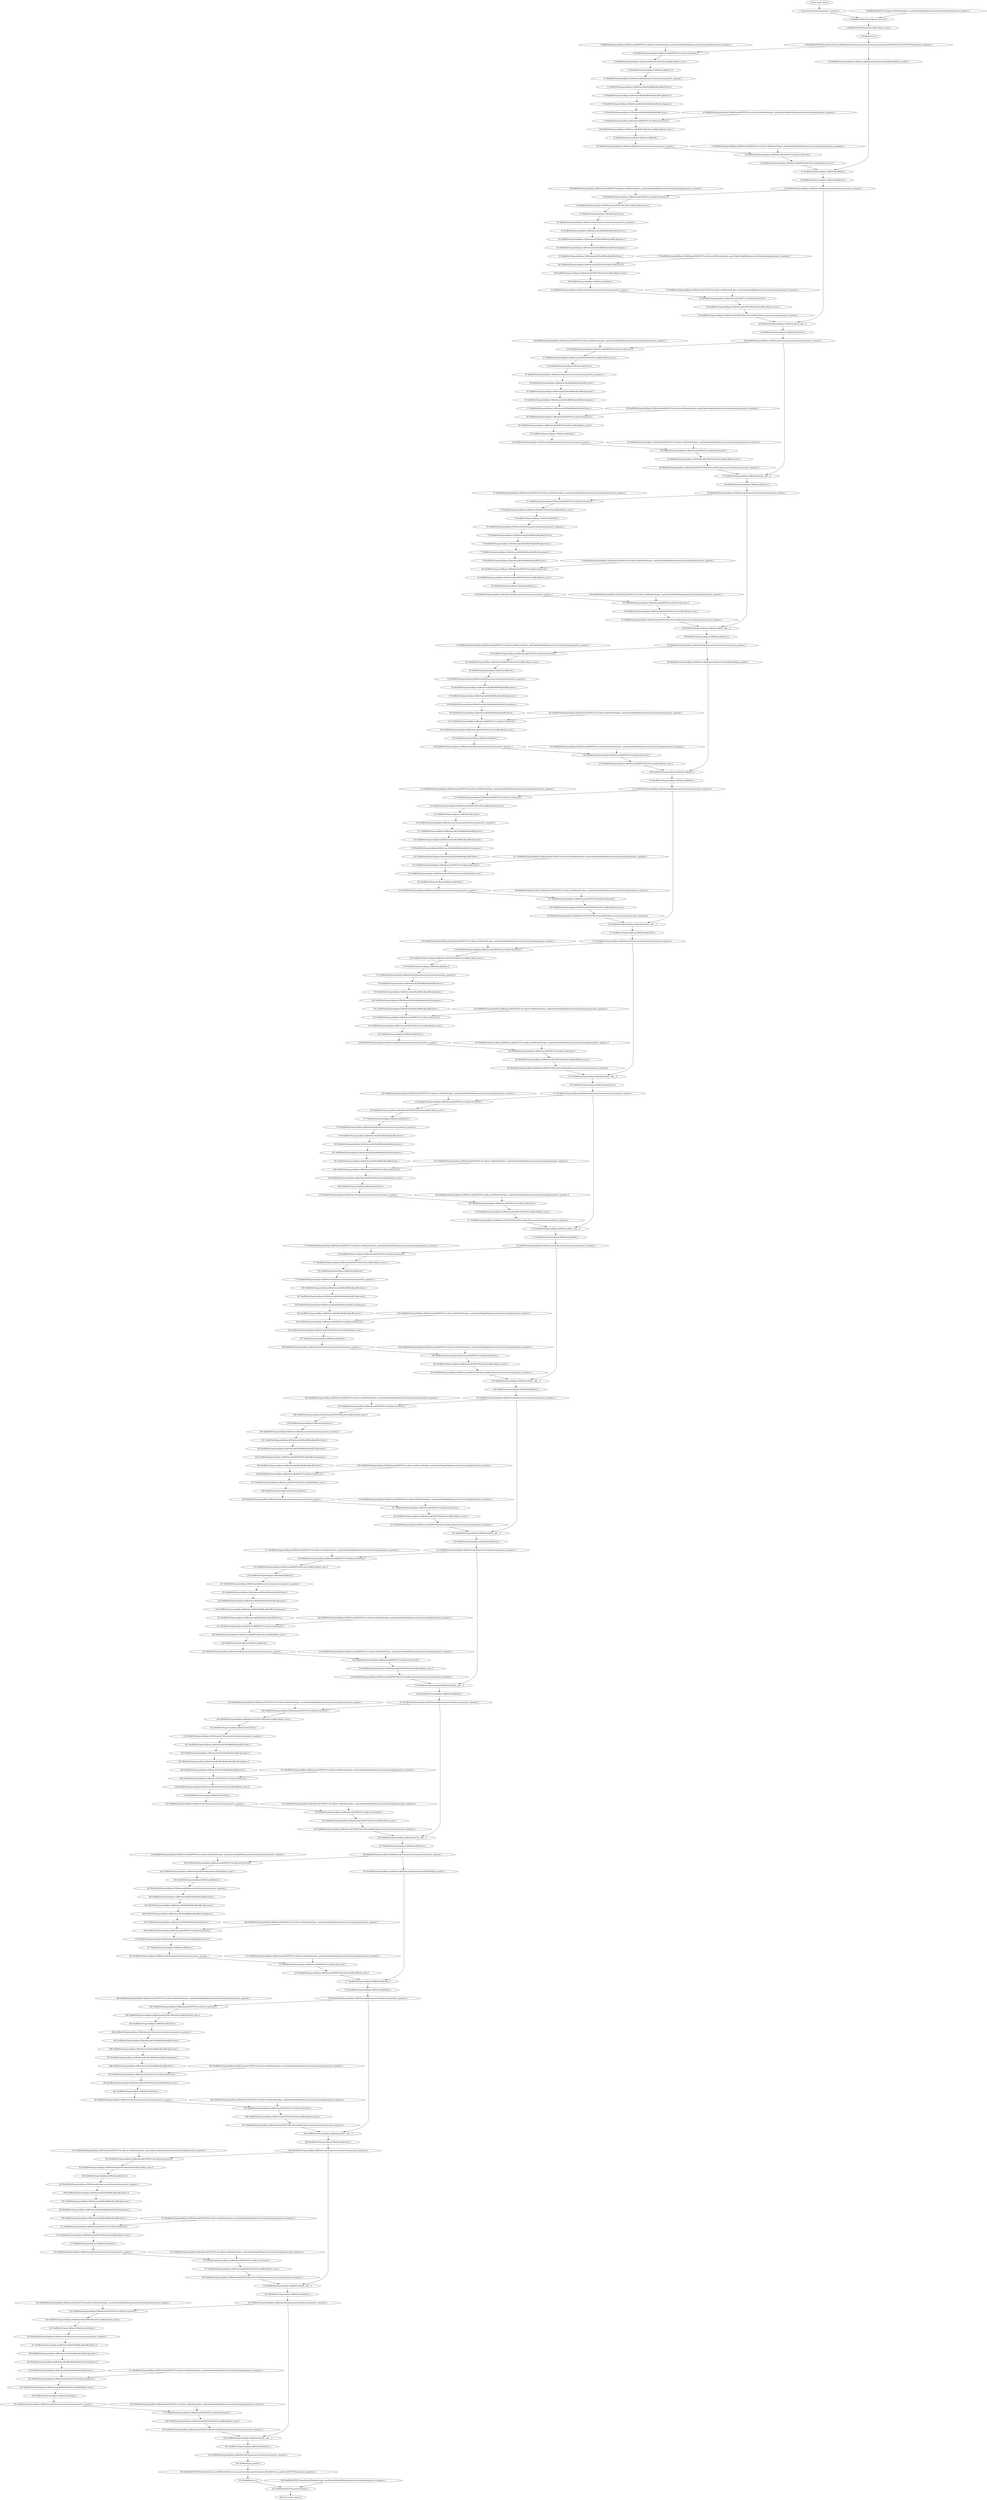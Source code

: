 strict digraph  {
"0 /nncf_model_input_0" [id=0, type=nncf_model_input];
"1 AsymmetricQuantizer/asymmetric_quantize_0" [id=1, type=asymmetric_quantize];
"2 ShuffleNet/NNCFConv2d[conv1]/ModuleDict[pre_ops]/UpdateWeight[0]/AsymmetricQuantizer[op]/asymmetric_quantize_0" [id=2, type=asymmetric_quantize];
"3 ShuffleNet/NNCFConv2d[conv1]/conv2d_0" [id=3, type=conv2d];
"4 ShuffleNet/NNCFBatchNorm2d[bn1]/batch_norm_0" [id=4, type=batch_norm];
"5 ShuffleNet/relu_0" [id=5, type=relu];
"6 ShuffleNet/NNCFNetworkInterface[_nncf]/ModuleDict[external_quantizers]/AsymmetricQuantizer[ShuffleNet/relu_0|OUTPUT]/asymmetric_quantize_0" [id=6, type=asymmetric_quantize];
"7 ShuffleNet/Sequential[layer1]/Bottleneck[0]/NNCFConv2d[conv1]/ModuleDict[pre_ops]/UpdateWeight[0]/AsymmetricQuantizer[op]/asymmetric_quantize_0" [id=7, type=asymmetric_quantize];
"8 ShuffleNet/Sequential[layer1]/Bottleneck[0]/NNCFConv2d[conv1]/conv2d_0" [id=8, type=conv2d];
"9 ShuffleNet/Sequential[layer1]/Bottleneck[0]/NNCFBatchNorm2d[bn1]/batch_norm_0" [id=9, type=batch_norm];
"10 ShuffleNet/Sequential[layer1]/Bottleneck[0]/relu_0" [id=10, type=relu];
"11 ShuffleNet/Sequential[layer1]/Bottleneck[0]/AsymmetricQuantizer/asymmetric_quantize_0" [id=11, type=asymmetric_quantize];
"12 ShuffleNet/Sequential[layer1]/Bottleneck[0]/ShuffleBlock[shuffle1]/view_0" [id=12, type=view];
"13 ShuffleNet/Sequential[layer1]/Bottleneck[0]/ShuffleBlock[shuffle1]/permute_0" [id=13, type=permute];
"14 ShuffleNet/Sequential[layer1]/Bottleneck[0]/ShuffleBlock[shuffle1]/contiguous_0" [id=14, type=contiguous];
"15 ShuffleNet/Sequential[layer1]/Bottleneck[0]/ShuffleBlock[shuffle1]/view_1" [id=15, type=view];
"16 ShuffleNet/Sequential[layer1]/Bottleneck[0]/NNCFConv2d[conv2]/ModuleDict[pre_ops]/UpdateWeight[0]/AsymmetricQuantizer[op]/asymmetric_quantize_0" [id=16, type=asymmetric_quantize];
"17 ShuffleNet/Sequential[layer1]/Bottleneck[0]/NNCFConv2d[conv2]/conv2d_0" [id=17, type=conv2d];
"18 ShuffleNet/Sequential[layer1]/Bottleneck[0]/NNCFBatchNorm2d[bn2]/batch_norm_0" [id=18, type=batch_norm];
"19 ShuffleNet/Sequential[layer1]/Bottleneck[0]/relu_1" [id=19, type=relu];
"20 ShuffleNet/Sequential[layer1]/Bottleneck[0]/AsymmetricQuantizer/asymmetric_quantize_1" [id=20, type=asymmetric_quantize];
"21 ShuffleNet/Sequential[layer1]/Bottleneck[0]/NNCFConv2d[conv3]/ModuleDict[pre_ops]/UpdateWeight[0]/AsymmetricQuantizer[op]/asymmetric_quantize_0" [id=21, type=asymmetric_quantize];
"22 ShuffleNet/Sequential[layer1]/Bottleneck[0]/NNCFConv2d[conv3]/conv2d_0" [id=22, type=conv2d];
"23 ShuffleNet/Sequential[layer1]/Bottleneck[0]/NNCFBatchNorm2d[bn3]/batch_norm_0" [id=23, type=batch_norm];
"24 ShuffleNet/Sequential[layer1]/Bottleneck[0]/Sequential[shortcut]/AvgPool2d[0]/avg_pool2d_0" [id=24, type=avg_pool2d];
"25 ShuffleNet/Sequential[layer1]/Bottleneck[0]/cat_0" [id=25, type=cat];
"26 ShuffleNet/Sequential[layer1]/Bottleneck[0]/relu_2" [id=26, type=relu];
"27 ShuffleNet/Sequential[layer1]/Bottleneck[0]/AsymmetricQuantizer/asymmetric_quantize_2" [id=27, type=asymmetric_quantize];
"28 ShuffleNet/Sequential[layer1]/Bottleneck[1]/NNCFConv2d[conv1]/ModuleDict[pre_ops]/UpdateWeight[0]/AsymmetricQuantizer[op]/asymmetric_quantize_0" [id=28, type=asymmetric_quantize];
"29 ShuffleNet/Sequential[layer1]/Bottleneck[1]/NNCFConv2d[conv1]/conv2d_0" [id=29, type=conv2d];
"30 ShuffleNet/Sequential[layer1]/Bottleneck[1]/NNCFBatchNorm2d[bn1]/batch_norm_0" [id=30, type=batch_norm];
"31 ShuffleNet/Sequential[layer1]/Bottleneck[1]/relu_0" [id=31, type=relu];
"32 ShuffleNet/Sequential[layer1]/Bottleneck[1]/AsymmetricQuantizer/asymmetric_quantize_0" [id=32, type=asymmetric_quantize];
"33 ShuffleNet/Sequential[layer1]/Bottleneck[1]/ShuffleBlock[shuffle1]/view_0" [id=33, type=view];
"34 ShuffleNet/Sequential[layer1]/Bottleneck[1]/ShuffleBlock[shuffle1]/permute_0" [id=34, type=permute];
"35 ShuffleNet/Sequential[layer1]/Bottleneck[1]/ShuffleBlock[shuffle1]/contiguous_0" [id=35, type=contiguous];
"36 ShuffleNet/Sequential[layer1]/Bottleneck[1]/ShuffleBlock[shuffle1]/view_1" [id=36, type=view];
"37 ShuffleNet/Sequential[layer1]/Bottleneck[1]/NNCFConv2d[conv2]/ModuleDict[pre_ops]/UpdateWeight[0]/AsymmetricQuantizer[op]/asymmetric_quantize_0" [id=37, type=asymmetric_quantize];
"38 ShuffleNet/Sequential[layer1]/Bottleneck[1]/NNCFConv2d[conv2]/conv2d_0" [id=38, type=conv2d];
"39 ShuffleNet/Sequential[layer1]/Bottleneck[1]/NNCFBatchNorm2d[bn2]/batch_norm_0" [id=39, type=batch_norm];
"40 ShuffleNet/Sequential[layer1]/Bottleneck[1]/relu_1" [id=40, type=relu];
"41 ShuffleNet/Sequential[layer1]/Bottleneck[1]/AsymmetricQuantizer/asymmetric_quantize_1" [id=41, type=asymmetric_quantize];
"42 ShuffleNet/Sequential[layer1]/Bottleneck[1]/NNCFConv2d[conv3]/ModuleDict[pre_ops]/UpdateWeight[0]/AsymmetricQuantizer[op]/asymmetric_quantize_0" [id=42, type=asymmetric_quantize];
"43 ShuffleNet/Sequential[layer1]/Bottleneck[1]/NNCFConv2d[conv3]/conv2d_0" [id=43, type=conv2d];
"44 ShuffleNet/Sequential[layer1]/Bottleneck[1]/NNCFBatchNorm2d[bn3]/batch_norm_0" [id=44, type=batch_norm];
"45 ShuffleNet/Sequential[layer1]/Bottleneck[1]/NNCFBatchNorm2d[bn3]/AsymmetricQuantizer/asymmetric_quantize_0" [id=45, type=asymmetric_quantize];
"46 ShuffleNet/Sequential[layer1]/Bottleneck[1]/__add___0" [id=46, type=__add__];
"47 ShuffleNet/Sequential[layer1]/Bottleneck[1]/relu_2" [id=47, type=relu];
"48 ShuffleNet/Sequential[layer1]/Bottleneck[1]/AsymmetricQuantizer/asymmetric_quantize_2" [id=48, type=asymmetric_quantize];
"49 ShuffleNet/Sequential[layer1]/Bottleneck[2]/NNCFConv2d[conv1]/ModuleDict[pre_ops]/UpdateWeight[0]/AsymmetricQuantizer[op]/asymmetric_quantize_0" [id=49, type=asymmetric_quantize];
"50 ShuffleNet/Sequential[layer1]/Bottleneck[2]/NNCFConv2d[conv1]/conv2d_0" [id=50, type=conv2d];
"51 ShuffleNet/Sequential[layer1]/Bottleneck[2]/NNCFBatchNorm2d[bn1]/batch_norm_0" [id=51, type=batch_norm];
"52 ShuffleNet/Sequential[layer1]/Bottleneck[2]/relu_0" [id=52, type=relu];
"53 ShuffleNet/Sequential[layer1]/Bottleneck[2]/AsymmetricQuantizer/asymmetric_quantize_0" [id=53, type=asymmetric_quantize];
"54 ShuffleNet/Sequential[layer1]/Bottleneck[2]/ShuffleBlock[shuffle1]/view_0" [id=54, type=view];
"55 ShuffleNet/Sequential[layer1]/Bottleneck[2]/ShuffleBlock[shuffle1]/permute_0" [id=55, type=permute];
"56 ShuffleNet/Sequential[layer1]/Bottleneck[2]/ShuffleBlock[shuffle1]/contiguous_0" [id=56, type=contiguous];
"57 ShuffleNet/Sequential[layer1]/Bottleneck[2]/ShuffleBlock[shuffle1]/view_1" [id=57, type=view];
"58 ShuffleNet/Sequential[layer1]/Bottleneck[2]/NNCFConv2d[conv2]/ModuleDict[pre_ops]/UpdateWeight[0]/AsymmetricQuantizer[op]/asymmetric_quantize_0" [id=58, type=asymmetric_quantize];
"59 ShuffleNet/Sequential[layer1]/Bottleneck[2]/NNCFConv2d[conv2]/conv2d_0" [id=59, type=conv2d];
"60 ShuffleNet/Sequential[layer1]/Bottleneck[2]/NNCFBatchNorm2d[bn2]/batch_norm_0" [id=60, type=batch_norm];
"61 ShuffleNet/Sequential[layer1]/Bottleneck[2]/relu_1" [id=61, type=relu];
"62 ShuffleNet/Sequential[layer1]/Bottleneck[2]/AsymmetricQuantizer/asymmetric_quantize_1" [id=62, type=asymmetric_quantize];
"63 ShuffleNet/Sequential[layer1]/Bottleneck[2]/NNCFConv2d[conv3]/ModuleDict[pre_ops]/UpdateWeight[0]/AsymmetricQuantizer[op]/asymmetric_quantize_0" [id=63, type=asymmetric_quantize];
"64 ShuffleNet/Sequential[layer1]/Bottleneck[2]/NNCFConv2d[conv3]/conv2d_0" [id=64, type=conv2d];
"65 ShuffleNet/Sequential[layer1]/Bottleneck[2]/NNCFBatchNorm2d[bn3]/batch_norm_0" [id=65, type=batch_norm];
"66 ShuffleNet/Sequential[layer1]/Bottleneck[2]/NNCFBatchNorm2d[bn3]/AsymmetricQuantizer/asymmetric_quantize_0" [id=66, type=asymmetric_quantize];
"67 ShuffleNet/Sequential[layer1]/Bottleneck[2]/__add___0" [id=67, type=__add__];
"68 ShuffleNet/Sequential[layer1]/Bottleneck[2]/relu_2" [id=68, type=relu];
"69 ShuffleNet/Sequential[layer1]/Bottleneck[2]/AsymmetricQuantizer/asymmetric_quantize_2" [id=69, type=asymmetric_quantize];
"70 ShuffleNet/Sequential[layer1]/Bottleneck[3]/NNCFConv2d[conv1]/ModuleDict[pre_ops]/UpdateWeight[0]/AsymmetricQuantizer[op]/asymmetric_quantize_0" [id=70, type=asymmetric_quantize];
"71 ShuffleNet/Sequential[layer1]/Bottleneck[3]/NNCFConv2d[conv1]/conv2d_0" [id=71, type=conv2d];
"72 ShuffleNet/Sequential[layer1]/Bottleneck[3]/NNCFBatchNorm2d[bn1]/batch_norm_0" [id=72, type=batch_norm];
"73 ShuffleNet/Sequential[layer1]/Bottleneck[3]/relu_0" [id=73, type=relu];
"74 ShuffleNet/Sequential[layer1]/Bottleneck[3]/AsymmetricQuantizer/asymmetric_quantize_0" [id=74, type=asymmetric_quantize];
"75 ShuffleNet/Sequential[layer1]/Bottleneck[3]/ShuffleBlock[shuffle1]/view_0" [id=75, type=view];
"76 ShuffleNet/Sequential[layer1]/Bottleneck[3]/ShuffleBlock[shuffle1]/permute_0" [id=76, type=permute];
"77 ShuffleNet/Sequential[layer1]/Bottleneck[3]/ShuffleBlock[shuffle1]/contiguous_0" [id=77, type=contiguous];
"78 ShuffleNet/Sequential[layer1]/Bottleneck[3]/ShuffleBlock[shuffle1]/view_1" [id=78, type=view];
"79 ShuffleNet/Sequential[layer1]/Bottleneck[3]/NNCFConv2d[conv2]/ModuleDict[pre_ops]/UpdateWeight[0]/AsymmetricQuantizer[op]/asymmetric_quantize_0" [id=79, type=asymmetric_quantize];
"80 ShuffleNet/Sequential[layer1]/Bottleneck[3]/NNCFConv2d[conv2]/conv2d_0" [id=80, type=conv2d];
"81 ShuffleNet/Sequential[layer1]/Bottleneck[3]/NNCFBatchNorm2d[bn2]/batch_norm_0" [id=81, type=batch_norm];
"82 ShuffleNet/Sequential[layer1]/Bottleneck[3]/relu_1" [id=82, type=relu];
"83 ShuffleNet/Sequential[layer1]/Bottleneck[3]/AsymmetricQuantizer/asymmetric_quantize_1" [id=83, type=asymmetric_quantize];
"84 ShuffleNet/Sequential[layer1]/Bottleneck[3]/NNCFConv2d[conv3]/ModuleDict[pre_ops]/UpdateWeight[0]/AsymmetricQuantizer[op]/asymmetric_quantize_0" [id=84, type=asymmetric_quantize];
"85 ShuffleNet/Sequential[layer1]/Bottleneck[3]/NNCFConv2d[conv3]/conv2d_0" [id=85, type=conv2d];
"86 ShuffleNet/Sequential[layer1]/Bottleneck[3]/NNCFBatchNorm2d[bn3]/batch_norm_0" [id=86, type=batch_norm];
"87 ShuffleNet/Sequential[layer1]/Bottleneck[3]/NNCFBatchNorm2d[bn3]/AsymmetricQuantizer/asymmetric_quantize_0" [id=87, type=asymmetric_quantize];
"88 ShuffleNet/Sequential[layer1]/Bottleneck[3]/__add___0" [id=88, type=__add__];
"89 ShuffleNet/Sequential[layer1]/Bottleneck[3]/relu_2" [id=89, type=relu];
"90 ShuffleNet/Sequential[layer1]/Bottleneck[3]/AsymmetricQuantizer/asymmetric_quantize_2" [id=90, type=asymmetric_quantize];
"91 ShuffleNet/Sequential[layer2]/Bottleneck[0]/NNCFConv2d[conv1]/ModuleDict[pre_ops]/UpdateWeight[0]/AsymmetricQuantizer[op]/asymmetric_quantize_0" [id=91, type=asymmetric_quantize];
"92 ShuffleNet/Sequential[layer2]/Bottleneck[0]/NNCFConv2d[conv1]/conv2d_0" [id=92, type=conv2d];
"93 ShuffleNet/Sequential[layer2]/Bottleneck[0]/NNCFBatchNorm2d[bn1]/batch_norm_0" [id=93, type=batch_norm];
"94 ShuffleNet/Sequential[layer2]/Bottleneck[0]/relu_0" [id=94, type=relu];
"95 ShuffleNet/Sequential[layer2]/Bottleneck[0]/AsymmetricQuantizer/asymmetric_quantize_0" [id=95, type=asymmetric_quantize];
"96 ShuffleNet/Sequential[layer2]/Bottleneck[0]/ShuffleBlock[shuffle1]/view_0" [id=96, type=view];
"97 ShuffleNet/Sequential[layer2]/Bottleneck[0]/ShuffleBlock[shuffle1]/permute_0" [id=97, type=permute];
"98 ShuffleNet/Sequential[layer2]/Bottleneck[0]/ShuffleBlock[shuffle1]/contiguous_0" [id=98, type=contiguous];
"99 ShuffleNet/Sequential[layer2]/Bottleneck[0]/ShuffleBlock[shuffle1]/view_1" [id=99, type=view];
"100 ShuffleNet/Sequential[layer2]/Bottleneck[0]/NNCFConv2d[conv2]/ModuleDict[pre_ops]/UpdateWeight[0]/AsymmetricQuantizer[op]/asymmetric_quantize_0" [id=100, type=asymmetric_quantize];
"101 ShuffleNet/Sequential[layer2]/Bottleneck[0]/NNCFConv2d[conv2]/conv2d_0" [id=101, type=conv2d];
"102 ShuffleNet/Sequential[layer2]/Bottleneck[0]/NNCFBatchNorm2d[bn2]/batch_norm_0" [id=102, type=batch_norm];
"103 ShuffleNet/Sequential[layer2]/Bottleneck[0]/relu_1" [id=103, type=relu];
"104 ShuffleNet/Sequential[layer2]/Bottleneck[0]/AsymmetricQuantizer/asymmetric_quantize_1" [id=104, type=asymmetric_quantize];
"105 ShuffleNet/Sequential[layer2]/Bottleneck[0]/NNCFConv2d[conv3]/ModuleDict[pre_ops]/UpdateWeight[0]/AsymmetricQuantizer[op]/asymmetric_quantize_0" [id=105, type=asymmetric_quantize];
"106 ShuffleNet/Sequential[layer2]/Bottleneck[0]/NNCFConv2d[conv3]/conv2d_0" [id=106, type=conv2d];
"107 ShuffleNet/Sequential[layer2]/Bottleneck[0]/NNCFBatchNorm2d[bn3]/batch_norm_0" [id=107, type=batch_norm];
"108 ShuffleNet/Sequential[layer2]/Bottleneck[0]/Sequential[shortcut]/AvgPool2d[0]/avg_pool2d_0" [id=108, type=avg_pool2d];
"109 ShuffleNet/Sequential[layer2]/Bottleneck[0]/cat_0" [id=109, type=cat];
"110 ShuffleNet/Sequential[layer2]/Bottleneck[0]/relu_2" [id=110, type=relu];
"111 ShuffleNet/Sequential[layer2]/Bottleneck[0]/AsymmetricQuantizer/asymmetric_quantize_2" [id=111, type=asymmetric_quantize];
"112 ShuffleNet/Sequential[layer2]/Bottleneck[1]/NNCFConv2d[conv1]/ModuleDict[pre_ops]/UpdateWeight[0]/AsymmetricQuantizer[op]/asymmetric_quantize_0" [id=112, type=asymmetric_quantize];
"113 ShuffleNet/Sequential[layer2]/Bottleneck[1]/NNCFConv2d[conv1]/conv2d_0" [id=113, type=conv2d];
"114 ShuffleNet/Sequential[layer2]/Bottleneck[1]/NNCFBatchNorm2d[bn1]/batch_norm_0" [id=114, type=batch_norm];
"115 ShuffleNet/Sequential[layer2]/Bottleneck[1]/relu_0" [id=115, type=relu];
"116 ShuffleNet/Sequential[layer2]/Bottleneck[1]/AsymmetricQuantizer/asymmetric_quantize_0" [id=116, type=asymmetric_quantize];
"117 ShuffleNet/Sequential[layer2]/Bottleneck[1]/ShuffleBlock[shuffle1]/view_0" [id=117, type=view];
"118 ShuffleNet/Sequential[layer2]/Bottleneck[1]/ShuffleBlock[shuffle1]/permute_0" [id=118, type=permute];
"119 ShuffleNet/Sequential[layer2]/Bottleneck[1]/ShuffleBlock[shuffle1]/contiguous_0" [id=119, type=contiguous];
"120 ShuffleNet/Sequential[layer2]/Bottleneck[1]/ShuffleBlock[shuffle1]/view_1" [id=120, type=view];
"121 ShuffleNet/Sequential[layer2]/Bottleneck[1]/NNCFConv2d[conv2]/ModuleDict[pre_ops]/UpdateWeight[0]/AsymmetricQuantizer[op]/asymmetric_quantize_0" [id=121, type=asymmetric_quantize];
"122 ShuffleNet/Sequential[layer2]/Bottleneck[1]/NNCFConv2d[conv2]/conv2d_0" [id=122, type=conv2d];
"123 ShuffleNet/Sequential[layer2]/Bottleneck[1]/NNCFBatchNorm2d[bn2]/batch_norm_0" [id=123, type=batch_norm];
"124 ShuffleNet/Sequential[layer2]/Bottleneck[1]/relu_1" [id=124, type=relu];
"125 ShuffleNet/Sequential[layer2]/Bottleneck[1]/AsymmetricQuantizer/asymmetric_quantize_1" [id=125, type=asymmetric_quantize];
"126 ShuffleNet/Sequential[layer2]/Bottleneck[1]/NNCFConv2d[conv3]/ModuleDict[pre_ops]/UpdateWeight[0]/AsymmetricQuantizer[op]/asymmetric_quantize_0" [id=126, type=asymmetric_quantize];
"127 ShuffleNet/Sequential[layer2]/Bottleneck[1]/NNCFConv2d[conv3]/conv2d_0" [id=127, type=conv2d];
"128 ShuffleNet/Sequential[layer2]/Bottleneck[1]/NNCFBatchNorm2d[bn3]/batch_norm_0" [id=128, type=batch_norm];
"129 ShuffleNet/Sequential[layer2]/Bottleneck[1]/NNCFBatchNorm2d[bn3]/AsymmetricQuantizer/asymmetric_quantize_0" [id=129, type=asymmetric_quantize];
"130 ShuffleNet/Sequential[layer2]/Bottleneck[1]/__add___0" [id=130, type=__add__];
"131 ShuffleNet/Sequential[layer2]/Bottleneck[1]/relu_2" [id=131, type=relu];
"132 ShuffleNet/Sequential[layer2]/Bottleneck[1]/AsymmetricQuantizer/asymmetric_quantize_2" [id=132, type=asymmetric_quantize];
"133 ShuffleNet/Sequential[layer2]/Bottleneck[2]/NNCFConv2d[conv1]/ModuleDict[pre_ops]/UpdateWeight[0]/AsymmetricQuantizer[op]/asymmetric_quantize_0" [id=133, type=asymmetric_quantize];
"134 ShuffleNet/Sequential[layer2]/Bottleneck[2]/NNCFConv2d[conv1]/conv2d_0" [id=134, type=conv2d];
"135 ShuffleNet/Sequential[layer2]/Bottleneck[2]/NNCFBatchNorm2d[bn1]/batch_norm_0" [id=135, type=batch_norm];
"136 ShuffleNet/Sequential[layer2]/Bottleneck[2]/relu_0" [id=136, type=relu];
"137 ShuffleNet/Sequential[layer2]/Bottleneck[2]/AsymmetricQuantizer/asymmetric_quantize_0" [id=137, type=asymmetric_quantize];
"138 ShuffleNet/Sequential[layer2]/Bottleneck[2]/ShuffleBlock[shuffle1]/view_0" [id=138, type=view];
"139 ShuffleNet/Sequential[layer2]/Bottleneck[2]/ShuffleBlock[shuffle1]/permute_0" [id=139, type=permute];
"140 ShuffleNet/Sequential[layer2]/Bottleneck[2]/ShuffleBlock[shuffle1]/contiguous_0" [id=140, type=contiguous];
"141 ShuffleNet/Sequential[layer2]/Bottleneck[2]/ShuffleBlock[shuffle1]/view_1" [id=141, type=view];
"142 ShuffleNet/Sequential[layer2]/Bottleneck[2]/NNCFConv2d[conv2]/ModuleDict[pre_ops]/UpdateWeight[0]/AsymmetricQuantizer[op]/asymmetric_quantize_0" [id=142, type=asymmetric_quantize];
"143 ShuffleNet/Sequential[layer2]/Bottleneck[2]/NNCFConv2d[conv2]/conv2d_0" [id=143, type=conv2d];
"144 ShuffleNet/Sequential[layer2]/Bottleneck[2]/NNCFBatchNorm2d[bn2]/batch_norm_0" [id=144, type=batch_norm];
"145 ShuffleNet/Sequential[layer2]/Bottleneck[2]/relu_1" [id=145, type=relu];
"146 ShuffleNet/Sequential[layer2]/Bottleneck[2]/AsymmetricQuantizer/asymmetric_quantize_1" [id=146, type=asymmetric_quantize];
"147 ShuffleNet/Sequential[layer2]/Bottleneck[2]/NNCFConv2d[conv3]/ModuleDict[pre_ops]/UpdateWeight[0]/AsymmetricQuantizer[op]/asymmetric_quantize_0" [id=147, type=asymmetric_quantize];
"148 ShuffleNet/Sequential[layer2]/Bottleneck[2]/NNCFConv2d[conv3]/conv2d_0" [id=148, type=conv2d];
"149 ShuffleNet/Sequential[layer2]/Bottleneck[2]/NNCFBatchNorm2d[bn3]/batch_norm_0" [id=149, type=batch_norm];
"150 ShuffleNet/Sequential[layer2]/Bottleneck[2]/NNCFBatchNorm2d[bn3]/AsymmetricQuantizer/asymmetric_quantize_0" [id=150, type=asymmetric_quantize];
"151 ShuffleNet/Sequential[layer2]/Bottleneck[2]/__add___0" [id=151, type=__add__];
"152 ShuffleNet/Sequential[layer2]/Bottleneck[2]/relu_2" [id=152, type=relu];
"153 ShuffleNet/Sequential[layer2]/Bottleneck[2]/AsymmetricQuantizer/asymmetric_quantize_2" [id=153, type=asymmetric_quantize];
"154 ShuffleNet/Sequential[layer2]/Bottleneck[3]/NNCFConv2d[conv1]/ModuleDict[pre_ops]/UpdateWeight[0]/AsymmetricQuantizer[op]/asymmetric_quantize_0" [id=154, type=asymmetric_quantize];
"155 ShuffleNet/Sequential[layer2]/Bottleneck[3]/NNCFConv2d[conv1]/conv2d_0" [id=155, type=conv2d];
"156 ShuffleNet/Sequential[layer2]/Bottleneck[3]/NNCFBatchNorm2d[bn1]/batch_norm_0" [id=156, type=batch_norm];
"157 ShuffleNet/Sequential[layer2]/Bottleneck[3]/relu_0" [id=157, type=relu];
"158 ShuffleNet/Sequential[layer2]/Bottleneck[3]/AsymmetricQuantizer/asymmetric_quantize_0" [id=158, type=asymmetric_quantize];
"159 ShuffleNet/Sequential[layer2]/Bottleneck[3]/ShuffleBlock[shuffle1]/view_0" [id=159, type=view];
"160 ShuffleNet/Sequential[layer2]/Bottleneck[3]/ShuffleBlock[shuffle1]/permute_0" [id=160, type=permute];
"161 ShuffleNet/Sequential[layer2]/Bottleneck[3]/ShuffleBlock[shuffle1]/contiguous_0" [id=161, type=contiguous];
"162 ShuffleNet/Sequential[layer2]/Bottleneck[3]/ShuffleBlock[shuffle1]/view_1" [id=162, type=view];
"163 ShuffleNet/Sequential[layer2]/Bottleneck[3]/NNCFConv2d[conv2]/ModuleDict[pre_ops]/UpdateWeight[0]/AsymmetricQuantizer[op]/asymmetric_quantize_0" [id=163, type=asymmetric_quantize];
"164 ShuffleNet/Sequential[layer2]/Bottleneck[3]/NNCFConv2d[conv2]/conv2d_0" [id=164, type=conv2d];
"165 ShuffleNet/Sequential[layer2]/Bottleneck[3]/NNCFBatchNorm2d[bn2]/batch_norm_0" [id=165, type=batch_norm];
"166 ShuffleNet/Sequential[layer2]/Bottleneck[3]/relu_1" [id=166, type=relu];
"167 ShuffleNet/Sequential[layer2]/Bottleneck[3]/AsymmetricQuantizer/asymmetric_quantize_1" [id=167, type=asymmetric_quantize];
"168 ShuffleNet/Sequential[layer2]/Bottleneck[3]/NNCFConv2d[conv3]/ModuleDict[pre_ops]/UpdateWeight[0]/AsymmetricQuantizer[op]/asymmetric_quantize_0" [id=168, type=asymmetric_quantize];
"169 ShuffleNet/Sequential[layer2]/Bottleneck[3]/NNCFConv2d[conv3]/conv2d_0" [id=169, type=conv2d];
"170 ShuffleNet/Sequential[layer2]/Bottleneck[3]/NNCFBatchNorm2d[bn3]/batch_norm_0" [id=170, type=batch_norm];
"171 ShuffleNet/Sequential[layer2]/Bottleneck[3]/NNCFBatchNorm2d[bn3]/AsymmetricQuantizer/asymmetric_quantize_0" [id=171, type=asymmetric_quantize];
"172 ShuffleNet/Sequential[layer2]/Bottleneck[3]/__add___0" [id=172, type=__add__];
"173 ShuffleNet/Sequential[layer2]/Bottleneck[3]/relu_2" [id=173, type=relu];
"174 ShuffleNet/Sequential[layer2]/Bottleneck[3]/AsymmetricQuantizer/asymmetric_quantize_2" [id=174, type=asymmetric_quantize];
"175 ShuffleNet/Sequential[layer2]/Bottleneck[4]/NNCFConv2d[conv1]/ModuleDict[pre_ops]/UpdateWeight[0]/AsymmetricQuantizer[op]/asymmetric_quantize_0" [id=175, type=asymmetric_quantize];
"176 ShuffleNet/Sequential[layer2]/Bottleneck[4]/NNCFConv2d[conv1]/conv2d_0" [id=176, type=conv2d];
"177 ShuffleNet/Sequential[layer2]/Bottleneck[4]/NNCFBatchNorm2d[bn1]/batch_norm_0" [id=177, type=batch_norm];
"178 ShuffleNet/Sequential[layer2]/Bottleneck[4]/relu_0" [id=178, type=relu];
"179 ShuffleNet/Sequential[layer2]/Bottleneck[4]/AsymmetricQuantizer/asymmetric_quantize_0" [id=179, type=asymmetric_quantize];
"180 ShuffleNet/Sequential[layer2]/Bottleneck[4]/ShuffleBlock[shuffle1]/view_0" [id=180, type=view];
"181 ShuffleNet/Sequential[layer2]/Bottleneck[4]/ShuffleBlock[shuffle1]/permute_0" [id=181, type=permute];
"182 ShuffleNet/Sequential[layer2]/Bottleneck[4]/ShuffleBlock[shuffle1]/contiguous_0" [id=182, type=contiguous];
"183 ShuffleNet/Sequential[layer2]/Bottleneck[4]/ShuffleBlock[shuffle1]/view_1" [id=183, type=view];
"184 ShuffleNet/Sequential[layer2]/Bottleneck[4]/NNCFConv2d[conv2]/ModuleDict[pre_ops]/UpdateWeight[0]/AsymmetricQuantizer[op]/asymmetric_quantize_0" [id=184, type=asymmetric_quantize];
"185 ShuffleNet/Sequential[layer2]/Bottleneck[4]/NNCFConv2d[conv2]/conv2d_0" [id=185, type=conv2d];
"186 ShuffleNet/Sequential[layer2]/Bottleneck[4]/NNCFBatchNorm2d[bn2]/batch_norm_0" [id=186, type=batch_norm];
"187 ShuffleNet/Sequential[layer2]/Bottleneck[4]/relu_1" [id=187, type=relu];
"188 ShuffleNet/Sequential[layer2]/Bottleneck[4]/AsymmetricQuantizer/asymmetric_quantize_1" [id=188, type=asymmetric_quantize];
"189 ShuffleNet/Sequential[layer2]/Bottleneck[4]/NNCFConv2d[conv3]/ModuleDict[pre_ops]/UpdateWeight[0]/AsymmetricQuantizer[op]/asymmetric_quantize_0" [id=189, type=asymmetric_quantize];
"190 ShuffleNet/Sequential[layer2]/Bottleneck[4]/NNCFConv2d[conv3]/conv2d_0" [id=190, type=conv2d];
"191 ShuffleNet/Sequential[layer2]/Bottleneck[4]/NNCFBatchNorm2d[bn3]/batch_norm_0" [id=191, type=batch_norm];
"192 ShuffleNet/Sequential[layer2]/Bottleneck[4]/NNCFBatchNorm2d[bn3]/AsymmetricQuantizer/asymmetric_quantize_0" [id=192, type=asymmetric_quantize];
"193 ShuffleNet/Sequential[layer2]/Bottleneck[4]/__add___0" [id=193, type=__add__];
"194 ShuffleNet/Sequential[layer2]/Bottleneck[4]/relu_2" [id=194, type=relu];
"195 ShuffleNet/Sequential[layer2]/Bottleneck[4]/AsymmetricQuantizer/asymmetric_quantize_2" [id=195, type=asymmetric_quantize];
"196 ShuffleNet/Sequential[layer2]/Bottleneck[5]/NNCFConv2d[conv1]/ModuleDict[pre_ops]/UpdateWeight[0]/AsymmetricQuantizer[op]/asymmetric_quantize_0" [id=196, type=asymmetric_quantize];
"197 ShuffleNet/Sequential[layer2]/Bottleneck[5]/NNCFConv2d[conv1]/conv2d_0" [id=197, type=conv2d];
"198 ShuffleNet/Sequential[layer2]/Bottleneck[5]/NNCFBatchNorm2d[bn1]/batch_norm_0" [id=198, type=batch_norm];
"199 ShuffleNet/Sequential[layer2]/Bottleneck[5]/relu_0" [id=199, type=relu];
"200 ShuffleNet/Sequential[layer2]/Bottleneck[5]/AsymmetricQuantizer/asymmetric_quantize_0" [id=200, type=asymmetric_quantize];
"201 ShuffleNet/Sequential[layer2]/Bottleneck[5]/ShuffleBlock[shuffle1]/view_0" [id=201, type=view];
"202 ShuffleNet/Sequential[layer2]/Bottleneck[5]/ShuffleBlock[shuffle1]/permute_0" [id=202, type=permute];
"203 ShuffleNet/Sequential[layer2]/Bottleneck[5]/ShuffleBlock[shuffle1]/contiguous_0" [id=203, type=contiguous];
"204 ShuffleNet/Sequential[layer2]/Bottleneck[5]/ShuffleBlock[shuffle1]/view_1" [id=204, type=view];
"205 ShuffleNet/Sequential[layer2]/Bottleneck[5]/NNCFConv2d[conv2]/ModuleDict[pre_ops]/UpdateWeight[0]/AsymmetricQuantizer[op]/asymmetric_quantize_0" [id=205, type=asymmetric_quantize];
"206 ShuffleNet/Sequential[layer2]/Bottleneck[5]/NNCFConv2d[conv2]/conv2d_0" [id=206, type=conv2d];
"207 ShuffleNet/Sequential[layer2]/Bottleneck[5]/NNCFBatchNorm2d[bn2]/batch_norm_0" [id=207, type=batch_norm];
"208 ShuffleNet/Sequential[layer2]/Bottleneck[5]/relu_1" [id=208, type=relu];
"209 ShuffleNet/Sequential[layer2]/Bottleneck[5]/AsymmetricQuantizer/asymmetric_quantize_1" [id=209, type=asymmetric_quantize];
"210 ShuffleNet/Sequential[layer2]/Bottleneck[5]/NNCFConv2d[conv3]/ModuleDict[pre_ops]/UpdateWeight[0]/AsymmetricQuantizer[op]/asymmetric_quantize_0" [id=210, type=asymmetric_quantize];
"211 ShuffleNet/Sequential[layer2]/Bottleneck[5]/NNCFConv2d[conv3]/conv2d_0" [id=211, type=conv2d];
"212 ShuffleNet/Sequential[layer2]/Bottleneck[5]/NNCFBatchNorm2d[bn3]/batch_norm_0" [id=212, type=batch_norm];
"213 ShuffleNet/Sequential[layer2]/Bottleneck[5]/NNCFBatchNorm2d[bn3]/AsymmetricQuantizer/asymmetric_quantize_0" [id=213, type=asymmetric_quantize];
"214 ShuffleNet/Sequential[layer2]/Bottleneck[5]/__add___0" [id=214, type=__add__];
"215 ShuffleNet/Sequential[layer2]/Bottleneck[5]/relu_2" [id=215, type=relu];
"216 ShuffleNet/Sequential[layer2]/Bottleneck[5]/AsymmetricQuantizer/asymmetric_quantize_2" [id=216, type=asymmetric_quantize];
"217 ShuffleNet/Sequential[layer2]/Bottleneck[6]/NNCFConv2d[conv1]/ModuleDict[pre_ops]/UpdateWeight[0]/AsymmetricQuantizer[op]/asymmetric_quantize_0" [id=217, type=asymmetric_quantize];
"218 ShuffleNet/Sequential[layer2]/Bottleneck[6]/NNCFConv2d[conv1]/conv2d_0" [id=218, type=conv2d];
"219 ShuffleNet/Sequential[layer2]/Bottleneck[6]/NNCFBatchNorm2d[bn1]/batch_norm_0" [id=219, type=batch_norm];
"220 ShuffleNet/Sequential[layer2]/Bottleneck[6]/relu_0" [id=220, type=relu];
"221 ShuffleNet/Sequential[layer2]/Bottleneck[6]/AsymmetricQuantizer/asymmetric_quantize_0" [id=221, type=asymmetric_quantize];
"222 ShuffleNet/Sequential[layer2]/Bottleneck[6]/ShuffleBlock[shuffle1]/view_0" [id=222, type=view];
"223 ShuffleNet/Sequential[layer2]/Bottleneck[6]/ShuffleBlock[shuffle1]/permute_0" [id=223, type=permute];
"224 ShuffleNet/Sequential[layer2]/Bottleneck[6]/ShuffleBlock[shuffle1]/contiguous_0" [id=224, type=contiguous];
"225 ShuffleNet/Sequential[layer2]/Bottleneck[6]/ShuffleBlock[shuffle1]/view_1" [id=225, type=view];
"226 ShuffleNet/Sequential[layer2]/Bottleneck[6]/NNCFConv2d[conv2]/ModuleDict[pre_ops]/UpdateWeight[0]/AsymmetricQuantizer[op]/asymmetric_quantize_0" [id=226, type=asymmetric_quantize];
"227 ShuffleNet/Sequential[layer2]/Bottleneck[6]/NNCFConv2d[conv2]/conv2d_0" [id=227, type=conv2d];
"228 ShuffleNet/Sequential[layer2]/Bottleneck[6]/NNCFBatchNorm2d[bn2]/batch_norm_0" [id=228, type=batch_norm];
"229 ShuffleNet/Sequential[layer2]/Bottleneck[6]/relu_1" [id=229, type=relu];
"230 ShuffleNet/Sequential[layer2]/Bottleneck[6]/AsymmetricQuantizer/asymmetric_quantize_1" [id=230, type=asymmetric_quantize];
"231 ShuffleNet/Sequential[layer2]/Bottleneck[6]/NNCFConv2d[conv3]/ModuleDict[pre_ops]/UpdateWeight[0]/AsymmetricQuantizer[op]/asymmetric_quantize_0" [id=231, type=asymmetric_quantize];
"232 ShuffleNet/Sequential[layer2]/Bottleneck[6]/NNCFConv2d[conv3]/conv2d_0" [id=232, type=conv2d];
"233 ShuffleNet/Sequential[layer2]/Bottleneck[6]/NNCFBatchNorm2d[bn3]/batch_norm_0" [id=233, type=batch_norm];
"234 ShuffleNet/Sequential[layer2]/Bottleneck[6]/NNCFBatchNorm2d[bn3]/AsymmetricQuantizer/asymmetric_quantize_0" [id=234, type=asymmetric_quantize];
"235 ShuffleNet/Sequential[layer2]/Bottleneck[6]/__add___0" [id=235, type=__add__];
"236 ShuffleNet/Sequential[layer2]/Bottleneck[6]/relu_2" [id=236, type=relu];
"237 ShuffleNet/Sequential[layer2]/Bottleneck[6]/AsymmetricQuantizer/asymmetric_quantize_2" [id=237, type=asymmetric_quantize];
"238 ShuffleNet/Sequential[layer2]/Bottleneck[7]/NNCFConv2d[conv1]/ModuleDict[pre_ops]/UpdateWeight[0]/AsymmetricQuantizer[op]/asymmetric_quantize_0" [id=238, type=asymmetric_quantize];
"239 ShuffleNet/Sequential[layer2]/Bottleneck[7]/NNCFConv2d[conv1]/conv2d_0" [id=239, type=conv2d];
"240 ShuffleNet/Sequential[layer2]/Bottleneck[7]/NNCFBatchNorm2d[bn1]/batch_norm_0" [id=240, type=batch_norm];
"241 ShuffleNet/Sequential[layer2]/Bottleneck[7]/relu_0" [id=241, type=relu];
"242 ShuffleNet/Sequential[layer2]/Bottleneck[7]/AsymmetricQuantizer/asymmetric_quantize_0" [id=242, type=asymmetric_quantize];
"243 ShuffleNet/Sequential[layer2]/Bottleneck[7]/ShuffleBlock[shuffle1]/view_0" [id=243, type=view];
"244 ShuffleNet/Sequential[layer2]/Bottleneck[7]/ShuffleBlock[shuffle1]/permute_0" [id=244, type=permute];
"245 ShuffleNet/Sequential[layer2]/Bottleneck[7]/ShuffleBlock[shuffle1]/contiguous_0" [id=245, type=contiguous];
"246 ShuffleNet/Sequential[layer2]/Bottleneck[7]/ShuffleBlock[shuffle1]/view_1" [id=246, type=view];
"247 ShuffleNet/Sequential[layer2]/Bottleneck[7]/NNCFConv2d[conv2]/ModuleDict[pre_ops]/UpdateWeight[0]/AsymmetricQuantizer[op]/asymmetric_quantize_0" [id=247, type=asymmetric_quantize];
"248 ShuffleNet/Sequential[layer2]/Bottleneck[7]/NNCFConv2d[conv2]/conv2d_0" [id=248, type=conv2d];
"249 ShuffleNet/Sequential[layer2]/Bottleneck[7]/NNCFBatchNorm2d[bn2]/batch_norm_0" [id=249, type=batch_norm];
"250 ShuffleNet/Sequential[layer2]/Bottleneck[7]/relu_1" [id=250, type=relu];
"251 ShuffleNet/Sequential[layer2]/Bottleneck[7]/AsymmetricQuantizer/asymmetric_quantize_1" [id=251, type=asymmetric_quantize];
"252 ShuffleNet/Sequential[layer2]/Bottleneck[7]/NNCFConv2d[conv3]/ModuleDict[pre_ops]/UpdateWeight[0]/AsymmetricQuantizer[op]/asymmetric_quantize_0" [id=252, type=asymmetric_quantize];
"253 ShuffleNet/Sequential[layer2]/Bottleneck[7]/NNCFConv2d[conv3]/conv2d_0" [id=253, type=conv2d];
"254 ShuffleNet/Sequential[layer2]/Bottleneck[7]/NNCFBatchNorm2d[bn3]/batch_norm_0" [id=254, type=batch_norm];
"255 ShuffleNet/Sequential[layer2]/Bottleneck[7]/NNCFBatchNorm2d[bn3]/AsymmetricQuantizer/asymmetric_quantize_0" [id=255, type=asymmetric_quantize];
"256 ShuffleNet/Sequential[layer2]/Bottleneck[7]/__add___0" [id=256, type=__add__];
"257 ShuffleNet/Sequential[layer2]/Bottleneck[7]/relu_2" [id=257, type=relu];
"258 ShuffleNet/Sequential[layer2]/Bottleneck[7]/AsymmetricQuantizer/asymmetric_quantize_2" [id=258, type=asymmetric_quantize];
"259 ShuffleNet/Sequential[layer3]/Bottleneck[0]/NNCFConv2d[conv1]/ModuleDict[pre_ops]/UpdateWeight[0]/AsymmetricQuantizer[op]/asymmetric_quantize_0" [id=259, type=asymmetric_quantize];
"260 ShuffleNet/Sequential[layer3]/Bottleneck[0]/NNCFConv2d[conv1]/conv2d_0" [id=260, type=conv2d];
"261 ShuffleNet/Sequential[layer3]/Bottleneck[0]/NNCFBatchNorm2d[bn1]/batch_norm_0" [id=261, type=batch_norm];
"262 ShuffleNet/Sequential[layer3]/Bottleneck[0]/relu_0" [id=262, type=relu];
"263 ShuffleNet/Sequential[layer3]/Bottleneck[0]/AsymmetricQuantizer/asymmetric_quantize_0" [id=263, type=asymmetric_quantize];
"264 ShuffleNet/Sequential[layer3]/Bottleneck[0]/ShuffleBlock[shuffle1]/view_0" [id=264, type=view];
"265 ShuffleNet/Sequential[layer3]/Bottleneck[0]/ShuffleBlock[shuffle1]/permute_0" [id=265, type=permute];
"266 ShuffleNet/Sequential[layer3]/Bottleneck[0]/ShuffleBlock[shuffle1]/contiguous_0" [id=266, type=contiguous];
"267 ShuffleNet/Sequential[layer3]/Bottleneck[0]/ShuffleBlock[shuffle1]/view_1" [id=267, type=view];
"268 ShuffleNet/Sequential[layer3]/Bottleneck[0]/NNCFConv2d[conv2]/ModuleDict[pre_ops]/UpdateWeight[0]/AsymmetricQuantizer[op]/asymmetric_quantize_0" [id=268, type=asymmetric_quantize];
"269 ShuffleNet/Sequential[layer3]/Bottleneck[0]/NNCFConv2d[conv2]/conv2d_0" [id=269, type=conv2d];
"270 ShuffleNet/Sequential[layer3]/Bottleneck[0]/NNCFBatchNorm2d[bn2]/batch_norm_0" [id=270, type=batch_norm];
"271 ShuffleNet/Sequential[layer3]/Bottleneck[0]/relu_1" [id=271, type=relu];
"272 ShuffleNet/Sequential[layer3]/Bottleneck[0]/AsymmetricQuantizer/asymmetric_quantize_1" [id=272, type=asymmetric_quantize];
"273 ShuffleNet/Sequential[layer3]/Bottleneck[0]/NNCFConv2d[conv3]/ModuleDict[pre_ops]/UpdateWeight[0]/AsymmetricQuantizer[op]/asymmetric_quantize_0" [id=273, type=asymmetric_quantize];
"274 ShuffleNet/Sequential[layer3]/Bottleneck[0]/NNCFConv2d[conv3]/conv2d_0" [id=274, type=conv2d];
"275 ShuffleNet/Sequential[layer3]/Bottleneck[0]/NNCFBatchNorm2d[bn3]/batch_norm_0" [id=275, type=batch_norm];
"276 ShuffleNet/Sequential[layer3]/Bottleneck[0]/Sequential[shortcut]/AvgPool2d[0]/avg_pool2d_0" [id=276, type=avg_pool2d];
"277 ShuffleNet/Sequential[layer3]/Bottleneck[0]/cat_0" [id=277, type=cat];
"278 ShuffleNet/Sequential[layer3]/Bottleneck[0]/relu_2" [id=278, type=relu];
"279 ShuffleNet/Sequential[layer3]/Bottleneck[0]/AsymmetricQuantizer/asymmetric_quantize_2" [id=279, type=asymmetric_quantize];
"280 ShuffleNet/Sequential[layer3]/Bottleneck[1]/NNCFConv2d[conv1]/ModuleDict[pre_ops]/UpdateWeight[0]/AsymmetricQuantizer[op]/asymmetric_quantize_0" [id=280, type=asymmetric_quantize];
"281 ShuffleNet/Sequential[layer3]/Bottleneck[1]/NNCFConv2d[conv1]/conv2d_0" [id=281, type=conv2d];
"282 ShuffleNet/Sequential[layer3]/Bottleneck[1]/NNCFBatchNorm2d[bn1]/batch_norm_0" [id=282, type=batch_norm];
"283 ShuffleNet/Sequential[layer3]/Bottleneck[1]/relu_0" [id=283, type=relu];
"284 ShuffleNet/Sequential[layer3]/Bottleneck[1]/AsymmetricQuantizer/asymmetric_quantize_0" [id=284, type=asymmetric_quantize];
"285 ShuffleNet/Sequential[layer3]/Bottleneck[1]/ShuffleBlock[shuffle1]/view_0" [id=285, type=view];
"286 ShuffleNet/Sequential[layer3]/Bottleneck[1]/ShuffleBlock[shuffle1]/permute_0" [id=286, type=permute];
"287 ShuffleNet/Sequential[layer3]/Bottleneck[1]/ShuffleBlock[shuffle1]/contiguous_0" [id=287, type=contiguous];
"288 ShuffleNet/Sequential[layer3]/Bottleneck[1]/ShuffleBlock[shuffle1]/view_1" [id=288, type=view];
"289 ShuffleNet/Sequential[layer3]/Bottleneck[1]/NNCFConv2d[conv2]/ModuleDict[pre_ops]/UpdateWeight[0]/AsymmetricQuantizer[op]/asymmetric_quantize_0" [id=289, type=asymmetric_quantize];
"290 ShuffleNet/Sequential[layer3]/Bottleneck[1]/NNCFConv2d[conv2]/conv2d_0" [id=290, type=conv2d];
"291 ShuffleNet/Sequential[layer3]/Bottleneck[1]/NNCFBatchNorm2d[bn2]/batch_norm_0" [id=291, type=batch_norm];
"292 ShuffleNet/Sequential[layer3]/Bottleneck[1]/relu_1" [id=292, type=relu];
"293 ShuffleNet/Sequential[layer3]/Bottleneck[1]/AsymmetricQuantizer/asymmetric_quantize_1" [id=293, type=asymmetric_quantize];
"294 ShuffleNet/Sequential[layer3]/Bottleneck[1]/NNCFConv2d[conv3]/ModuleDict[pre_ops]/UpdateWeight[0]/AsymmetricQuantizer[op]/asymmetric_quantize_0" [id=294, type=asymmetric_quantize];
"295 ShuffleNet/Sequential[layer3]/Bottleneck[1]/NNCFConv2d[conv3]/conv2d_0" [id=295, type=conv2d];
"296 ShuffleNet/Sequential[layer3]/Bottleneck[1]/NNCFBatchNorm2d[bn3]/batch_norm_0" [id=296, type=batch_norm];
"297 ShuffleNet/Sequential[layer3]/Bottleneck[1]/NNCFBatchNorm2d[bn3]/AsymmetricQuantizer/asymmetric_quantize_0" [id=297, type=asymmetric_quantize];
"298 ShuffleNet/Sequential[layer3]/Bottleneck[1]/__add___0" [id=298, type=__add__];
"299 ShuffleNet/Sequential[layer3]/Bottleneck[1]/relu_2" [id=299, type=relu];
"300 ShuffleNet/Sequential[layer3]/Bottleneck[1]/AsymmetricQuantizer/asymmetric_quantize_2" [id=300, type=asymmetric_quantize];
"301 ShuffleNet/Sequential[layer3]/Bottleneck[2]/NNCFConv2d[conv1]/ModuleDict[pre_ops]/UpdateWeight[0]/AsymmetricQuantizer[op]/asymmetric_quantize_0" [id=301, type=asymmetric_quantize];
"302 ShuffleNet/Sequential[layer3]/Bottleneck[2]/NNCFConv2d[conv1]/conv2d_0" [id=302, type=conv2d];
"303 ShuffleNet/Sequential[layer3]/Bottleneck[2]/NNCFBatchNorm2d[bn1]/batch_norm_0" [id=303, type=batch_norm];
"304 ShuffleNet/Sequential[layer3]/Bottleneck[2]/relu_0" [id=304, type=relu];
"305 ShuffleNet/Sequential[layer3]/Bottleneck[2]/AsymmetricQuantizer/asymmetric_quantize_0" [id=305, type=asymmetric_quantize];
"306 ShuffleNet/Sequential[layer3]/Bottleneck[2]/ShuffleBlock[shuffle1]/view_0" [id=306, type=view];
"307 ShuffleNet/Sequential[layer3]/Bottleneck[2]/ShuffleBlock[shuffle1]/permute_0" [id=307, type=permute];
"308 ShuffleNet/Sequential[layer3]/Bottleneck[2]/ShuffleBlock[shuffle1]/contiguous_0" [id=308, type=contiguous];
"309 ShuffleNet/Sequential[layer3]/Bottleneck[2]/ShuffleBlock[shuffle1]/view_1" [id=309, type=view];
"310 ShuffleNet/Sequential[layer3]/Bottleneck[2]/NNCFConv2d[conv2]/ModuleDict[pre_ops]/UpdateWeight[0]/AsymmetricQuantizer[op]/asymmetric_quantize_0" [id=310, type=asymmetric_quantize];
"311 ShuffleNet/Sequential[layer3]/Bottleneck[2]/NNCFConv2d[conv2]/conv2d_0" [id=311, type=conv2d];
"312 ShuffleNet/Sequential[layer3]/Bottleneck[2]/NNCFBatchNorm2d[bn2]/batch_norm_0" [id=312, type=batch_norm];
"313 ShuffleNet/Sequential[layer3]/Bottleneck[2]/relu_1" [id=313, type=relu];
"314 ShuffleNet/Sequential[layer3]/Bottleneck[2]/AsymmetricQuantizer/asymmetric_quantize_1" [id=314, type=asymmetric_quantize];
"315 ShuffleNet/Sequential[layer3]/Bottleneck[2]/NNCFConv2d[conv3]/ModuleDict[pre_ops]/UpdateWeight[0]/AsymmetricQuantizer[op]/asymmetric_quantize_0" [id=315, type=asymmetric_quantize];
"316 ShuffleNet/Sequential[layer3]/Bottleneck[2]/NNCFConv2d[conv3]/conv2d_0" [id=316, type=conv2d];
"317 ShuffleNet/Sequential[layer3]/Bottleneck[2]/NNCFBatchNorm2d[bn3]/batch_norm_0" [id=317, type=batch_norm];
"318 ShuffleNet/Sequential[layer3]/Bottleneck[2]/NNCFBatchNorm2d[bn3]/AsymmetricQuantizer/asymmetric_quantize_0" [id=318, type=asymmetric_quantize];
"319 ShuffleNet/Sequential[layer3]/Bottleneck[2]/__add___0" [id=319, type=__add__];
"320 ShuffleNet/Sequential[layer3]/Bottleneck[2]/relu_2" [id=320, type=relu];
"321 ShuffleNet/Sequential[layer3]/Bottleneck[2]/AsymmetricQuantizer/asymmetric_quantize_2" [id=321, type=asymmetric_quantize];
"322 ShuffleNet/Sequential[layer3]/Bottleneck[3]/NNCFConv2d[conv1]/ModuleDict[pre_ops]/UpdateWeight[0]/AsymmetricQuantizer[op]/asymmetric_quantize_0" [id=322, type=asymmetric_quantize];
"323 ShuffleNet/Sequential[layer3]/Bottleneck[3]/NNCFConv2d[conv1]/conv2d_0" [id=323, type=conv2d];
"324 ShuffleNet/Sequential[layer3]/Bottleneck[3]/NNCFBatchNorm2d[bn1]/batch_norm_0" [id=324, type=batch_norm];
"325 ShuffleNet/Sequential[layer3]/Bottleneck[3]/relu_0" [id=325, type=relu];
"326 ShuffleNet/Sequential[layer3]/Bottleneck[3]/AsymmetricQuantizer/asymmetric_quantize_0" [id=326, type=asymmetric_quantize];
"327 ShuffleNet/Sequential[layer3]/Bottleneck[3]/ShuffleBlock[shuffle1]/view_0" [id=327, type=view];
"328 ShuffleNet/Sequential[layer3]/Bottleneck[3]/ShuffleBlock[shuffle1]/permute_0" [id=328, type=permute];
"329 ShuffleNet/Sequential[layer3]/Bottleneck[3]/ShuffleBlock[shuffle1]/contiguous_0" [id=329, type=contiguous];
"330 ShuffleNet/Sequential[layer3]/Bottleneck[3]/ShuffleBlock[shuffle1]/view_1" [id=330, type=view];
"331 ShuffleNet/Sequential[layer3]/Bottleneck[3]/NNCFConv2d[conv2]/ModuleDict[pre_ops]/UpdateWeight[0]/AsymmetricQuantizer[op]/asymmetric_quantize_0" [id=331, type=asymmetric_quantize];
"332 ShuffleNet/Sequential[layer3]/Bottleneck[3]/NNCFConv2d[conv2]/conv2d_0" [id=332, type=conv2d];
"333 ShuffleNet/Sequential[layer3]/Bottleneck[3]/NNCFBatchNorm2d[bn2]/batch_norm_0" [id=333, type=batch_norm];
"334 ShuffleNet/Sequential[layer3]/Bottleneck[3]/relu_1" [id=334, type=relu];
"335 ShuffleNet/Sequential[layer3]/Bottleneck[3]/AsymmetricQuantizer/asymmetric_quantize_1" [id=335, type=asymmetric_quantize];
"336 ShuffleNet/Sequential[layer3]/Bottleneck[3]/NNCFConv2d[conv3]/ModuleDict[pre_ops]/UpdateWeight[0]/AsymmetricQuantizer[op]/asymmetric_quantize_0" [id=336, type=asymmetric_quantize];
"337 ShuffleNet/Sequential[layer3]/Bottleneck[3]/NNCFConv2d[conv3]/conv2d_0" [id=337, type=conv2d];
"338 ShuffleNet/Sequential[layer3]/Bottleneck[3]/NNCFBatchNorm2d[bn3]/batch_norm_0" [id=338, type=batch_norm];
"339 ShuffleNet/Sequential[layer3]/Bottleneck[3]/NNCFBatchNorm2d[bn3]/AsymmetricQuantizer/asymmetric_quantize_0" [id=339, type=asymmetric_quantize];
"340 ShuffleNet/Sequential[layer3]/Bottleneck[3]/__add___0" [id=340, type=__add__];
"341 ShuffleNet/Sequential[layer3]/Bottleneck[3]/relu_2" [id=341, type=relu];
"342 ShuffleNet/Sequential[layer3]/Bottleneck[3]/AsymmetricQuantizer/asymmetric_quantize_2" [id=342, type=asymmetric_quantize];
"343 ShuffleNet/avg_pool2d_0" [id=343, type=avg_pool2d];
"344 ShuffleNet/NNCFNetworkInterface[_nncf]/ModuleDict[external_quantizers]/AsymmetricQuantizer[ShuffleNet/avg_pool2d_0|OUTPUT]/asymmetric_quantize_0" [id=344, type=asymmetric_quantize];
"345 ShuffleNet/view_0" [id=345, type=view];
"346 ShuffleNet/NNCFLinear[linear]/ModuleDict[pre_ops]/UpdateWeight[0]/AsymmetricQuantizer[op]/asymmetric_quantize_0" [id=346, type=asymmetric_quantize];
"347 ShuffleNet/NNCFLinear[linear]/linear_0" [id=347, type=linear];
"348 /nncf_model_output_0" [id=348, type=nncf_model_output];
"0 /nncf_model_input_0" -> "1 AsymmetricQuantizer/asymmetric_quantize_0";
"1 AsymmetricQuantizer/asymmetric_quantize_0" -> "3 ShuffleNet/NNCFConv2d[conv1]/conv2d_0";
"2 ShuffleNet/NNCFConv2d[conv1]/ModuleDict[pre_ops]/UpdateWeight[0]/AsymmetricQuantizer[op]/asymmetric_quantize_0" -> "3 ShuffleNet/NNCFConv2d[conv1]/conv2d_0";
"3 ShuffleNet/NNCFConv2d[conv1]/conv2d_0" -> "4 ShuffleNet/NNCFBatchNorm2d[bn1]/batch_norm_0";
"4 ShuffleNet/NNCFBatchNorm2d[bn1]/batch_norm_0" -> "5 ShuffleNet/relu_0";
"5 ShuffleNet/relu_0" -> "6 ShuffleNet/NNCFNetworkInterface[_nncf]/ModuleDict[external_quantizers]/AsymmetricQuantizer[ShuffleNet/relu_0|OUTPUT]/asymmetric_quantize_0";
"6 ShuffleNet/NNCFNetworkInterface[_nncf]/ModuleDict[external_quantizers]/AsymmetricQuantizer[ShuffleNet/relu_0|OUTPUT]/asymmetric_quantize_0" -> "8 ShuffleNet/Sequential[layer1]/Bottleneck[0]/NNCFConv2d[conv1]/conv2d_0";
"6 ShuffleNet/NNCFNetworkInterface[_nncf]/ModuleDict[external_quantizers]/AsymmetricQuantizer[ShuffleNet/relu_0|OUTPUT]/asymmetric_quantize_0" -> "24 ShuffleNet/Sequential[layer1]/Bottleneck[0]/Sequential[shortcut]/AvgPool2d[0]/avg_pool2d_0";
"7 ShuffleNet/Sequential[layer1]/Bottleneck[0]/NNCFConv2d[conv1]/ModuleDict[pre_ops]/UpdateWeight[0]/AsymmetricQuantizer[op]/asymmetric_quantize_0" -> "8 ShuffleNet/Sequential[layer1]/Bottleneck[0]/NNCFConv2d[conv1]/conv2d_0";
"8 ShuffleNet/Sequential[layer1]/Bottleneck[0]/NNCFConv2d[conv1]/conv2d_0" -> "9 ShuffleNet/Sequential[layer1]/Bottleneck[0]/NNCFBatchNorm2d[bn1]/batch_norm_0";
"9 ShuffleNet/Sequential[layer1]/Bottleneck[0]/NNCFBatchNorm2d[bn1]/batch_norm_0" -> "10 ShuffleNet/Sequential[layer1]/Bottleneck[0]/relu_0";
"10 ShuffleNet/Sequential[layer1]/Bottleneck[0]/relu_0" -> "11 ShuffleNet/Sequential[layer1]/Bottleneck[0]/AsymmetricQuantizer/asymmetric_quantize_0";
"11 ShuffleNet/Sequential[layer1]/Bottleneck[0]/AsymmetricQuantizer/asymmetric_quantize_0" -> "12 ShuffleNet/Sequential[layer1]/Bottleneck[0]/ShuffleBlock[shuffle1]/view_0";
"12 ShuffleNet/Sequential[layer1]/Bottleneck[0]/ShuffleBlock[shuffle1]/view_0" -> "13 ShuffleNet/Sequential[layer1]/Bottleneck[0]/ShuffleBlock[shuffle1]/permute_0";
"13 ShuffleNet/Sequential[layer1]/Bottleneck[0]/ShuffleBlock[shuffle1]/permute_0" -> "14 ShuffleNet/Sequential[layer1]/Bottleneck[0]/ShuffleBlock[shuffle1]/contiguous_0";
"14 ShuffleNet/Sequential[layer1]/Bottleneck[0]/ShuffleBlock[shuffle1]/contiguous_0" -> "15 ShuffleNet/Sequential[layer1]/Bottleneck[0]/ShuffleBlock[shuffle1]/view_1";
"15 ShuffleNet/Sequential[layer1]/Bottleneck[0]/ShuffleBlock[shuffle1]/view_1" -> "17 ShuffleNet/Sequential[layer1]/Bottleneck[0]/NNCFConv2d[conv2]/conv2d_0";
"16 ShuffleNet/Sequential[layer1]/Bottleneck[0]/NNCFConv2d[conv2]/ModuleDict[pre_ops]/UpdateWeight[0]/AsymmetricQuantizer[op]/asymmetric_quantize_0" -> "17 ShuffleNet/Sequential[layer1]/Bottleneck[0]/NNCFConv2d[conv2]/conv2d_0";
"17 ShuffleNet/Sequential[layer1]/Bottleneck[0]/NNCFConv2d[conv2]/conv2d_0" -> "18 ShuffleNet/Sequential[layer1]/Bottleneck[0]/NNCFBatchNorm2d[bn2]/batch_norm_0";
"18 ShuffleNet/Sequential[layer1]/Bottleneck[0]/NNCFBatchNorm2d[bn2]/batch_norm_0" -> "19 ShuffleNet/Sequential[layer1]/Bottleneck[0]/relu_1";
"19 ShuffleNet/Sequential[layer1]/Bottleneck[0]/relu_1" -> "20 ShuffleNet/Sequential[layer1]/Bottleneck[0]/AsymmetricQuantizer/asymmetric_quantize_1";
"20 ShuffleNet/Sequential[layer1]/Bottleneck[0]/AsymmetricQuantizer/asymmetric_quantize_1" -> "22 ShuffleNet/Sequential[layer1]/Bottleneck[0]/NNCFConv2d[conv3]/conv2d_0";
"21 ShuffleNet/Sequential[layer1]/Bottleneck[0]/NNCFConv2d[conv3]/ModuleDict[pre_ops]/UpdateWeight[0]/AsymmetricQuantizer[op]/asymmetric_quantize_0" -> "22 ShuffleNet/Sequential[layer1]/Bottleneck[0]/NNCFConv2d[conv3]/conv2d_0";
"22 ShuffleNet/Sequential[layer1]/Bottleneck[0]/NNCFConv2d[conv3]/conv2d_0" -> "23 ShuffleNet/Sequential[layer1]/Bottleneck[0]/NNCFBatchNorm2d[bn3]/batch_norm_0";
"23 ShuffleNet/Sequential[layer1]/Bottleneck[0]/NNCFBatchNorm2d[bn3]/batch_norm_0" -> "25 ShuffleNet/Sequential[layer1]/Bottleneck[0]/cat_0";
"24 ShuffleNet/Sequential[layer1]/Bottleneck[0]/Sequential[shortcut]/AvgPool2d[0]/avg_pool2d_0" -> "25 ShuffleNet/Sequential[layer1]/Bottleneck[0]/cat_0";
"25 ShuffleNet/Sequential[layer1]/Bottleneck[0]/cat_0" -> "26 ShuffleNet/Sequential[layer1]/Bottleneck[0]/relu_2";
"26 ShuffleNet/Sequential[layer1]/Bottleneck[0]/relu_2" -> "27 ShuffleNet/Sequential[layer1]/Bottleneck[0]/AsymmetricQuantizer/asymmetric_quantize_2";
"27 ShuffleNet/Sequential[layer1]/Bottleneck[0]/AsymmetricQuantizer/asymmetric_quantize_2" -> "29 ShuffleNet/Sequential[layer1]/Bottleneck[1]/NNCFConv2d[conv1]/conv2d_0";
"27 ShuffleNet/Sequential[layer1]/Bottleneck[0]/AsymmetricQuantizer/asymmetric_quantize_2" -> "46 ShuffleNet/Sequential[layer1]/Bottleneck[1]/__add___0";
"28 ShuffleNet/Sequential[layer1]/Bottleneck[1]/NNCFConv2d[conv1]/ModuleDict[pre_ops]/UpdateWeight[0]/AsymmetricQuantizer[op]/asymmetric_quantize_0" -> "29 ShuffleNet/Sequential[layer1]/Bottleneck[1]/NNCFConv2d[conv1]/conv2d_0";
"29 ShuffleNet/Sequential[layer1]/Bottleneck[1]/NNCFConv2d[conv1]/conv2d_0" -> "30 ShuffleNet/Sequential[layer1]/Bottleneck[1]/NNCFBatchNorm2d[bn1]/batch_norm_0";
"30 ShuffleNet/Sequential[layer1]/Bottleneck[1]/NNCFBatchNorm2d[bn1]/batch_norm_0" -> "31 ShuffleNet/Sequential[layer1]/Bottleneck[1]/relu_0";
"31 ShuffleNet/Sequential[layer1]/Bottleneck[1]/relu_0" -> "32 ShuffleNet/Sequential[layer1]/Bottleneck[1]/AsymmetricQuantizer/asymmetric_quantize_0";
"32 ShuffleNet/Sequential[layer1]/Bottleneck[1]/AsymmetricQuantizer/asymmetric_quantize_0" -> "33 ShuffleNet/Sequential[layer1]/Bottleneck[1]/ShuffleBlock[shuffle1]/view_0";
"33 ShuffleNet/Sequential[layer1]/Bottleneck[1]/ShuffleBlock[shuffle1]/view_0" -> "34 ShuffleNet/Sequential[layer1]/Bottleneck[1]/ShuffleBlock[shuffle1]/permute_0";
"34 ShuffleNet/Sequential[layer1]/Bottleneck[1]/ShuffleBlock[shuffle1]/permute_0" -> "35 ShuffleNet/Sequential[layer1]/Bottleneck[1]/ShuffleBlock[shuffle1]/contiguous_0";
"35 ShuffleNet/Sequential[layer1]/Bottleneck[1]/ShuffleBlock[shuffle1]/contiguous_0" -> "36 ShuffleNet/Sequential[layer1]/Bottleneck[1]/ShuffleBlock[shuffle1]/view_1";
"36 ShuffleNet/Sequential[layer1]/Bottleneck[1]/ShuffleBlock[shuffle1]/view_1" -> "38 ShuffleNet/Sequential[layer1]/Bottleneck[1]/NNCFConv2d[conv2]/conv2d_0";
"37 ShuffleNet/Sequential[layer1]/Bottleneck[1]/NNCFConv2d[conv2]/ModuleDict[pre_ops]/UpdateWeight[0]/AsymmetricQuantizer[op]/asymmetric_quantize_0" -> "38 ShuffleNet/Sequential[layer1]/Bottleneck[1]/NNCFConv2d[conv2]/conv2d_0";
"38 ShuffleNet/Sequential[layer1]/Bottleneck[1]/NNCFConv2d[conv2]/conv2d_0" -> "39 ShuffleNet/Sequential[layer1]/Bottleneck[1]/NNCFBatchNorm2d[bn2]/batch_norm_0";
"39 ShuffleNet/Sequential[layer1]/Bottleneck[1]/NNCFBatchNorm2d[bn2]/batch_norm_0" -> "40 ShuffleNet/Sequential[layer1]/Bottleneck[1]/relu_1";
"40 ShuffleNet/Sequential[layer1]/Bottleneck[1]/relu_1" -> "41 ShuffleNet/Sequential[layer1]/Bottleneck[1]/AsymmetricQuantizer/asymmetric_quantize_1";
"41 ShuffleNet/Sequential[layer1]/Bottleneck[1]/AsymmetricQuantizer/asymmetric_quantize_1" -> "43 ShuffleNet/Sequential[layer1]/Bottleneck[1]/NNCFConv2d[conv3]/conv2d_0";
"42 ShuffleNet/Sequential[layer1]/Bottleneck[1]/NNCFConv2d[conv3]/ModuleDict[pre_ops]/UpdateWeight[0]/AsymmetricQuantizer[op]/asymmetric_quantize_0" -> "43 ShuffleNet/Sequential[layer1]/Bottleneck[1]/NNCFConv2d[conv3]/conv2d_0";
"43 ShuffleNet/Sequential[layer1]/Bottleneck[1]/NNCFConv2d[conv3]/conv2d_0" -> "44 ShuffleNet/Sequential[layer1]/Bottleneck[1]/NNCFBatchNorm2d[bn3]/batch_norm_0";
"44 ShuffleNet/Sequential[layer1]/Bottleneck[1]/NNCFBatchNorm2d[bn3]/batch_norm_0" -> "45 ShuffleNet/Sequential[layer1]/Bottleneck[1]/NNCFBatchNorm2d[bn3]/AsymmetricQuantizer/asymmetric_quantize_0";
"45 ShuffleNet/Sequential[layer1]/Bottleneck[1]/NNCFBatchNorm2d[bn3]/AsymmetricQuantizer/asymmetric_quantize_0" -> "46 ShuffleNet/Sequential[layer1]/Bottleneck[1]/__add___0";
"46 ShuffleNet/Sequential[layer1]/Bottleneck[1]/__add___0" -> "47 ShuffleNet/Sequential[layer1]/Bottleneck[1]/relu_2";
"47 ShuffleNet/Sequential[layer1]/Bottleneck[1]/relu_2" -> "48 ShuffleNet/Sequential[layer1]/Bottleneck[1]/AsymmetricQuantizer/asymmetric_quantize_2";
"48 ShuffleNet/Sequential[layer1]/Bottleneck[1]/AsymmetricQuantizer/asymmetric_quantize_2" -> "50 ShuffleNet/Sequential[layer1]/Bottleneck[2]/NNCFConv2d[conv1]/conv2d_0";
"48 ShuffleNet/Sequential[layer1]/Bottleneck[1]/AsymmetricQuantizer/asymmetric_quantize_2" -> "67 ShuffleNet/Sequential[layer1]/Bottleneck[2]/__add___0";
"49 ShuffleNet/Sequential[layer1]/Bottleneck[2]/NNCFConv2d[conv1]/ModuleDict[pre_ops]/UpdateWeight[0]/AsymmetricQuantizer[op]/asymmetric_quantize_0" -> "50 ShuffleNet/Sequential[layer1]/Bottleneck[2]/NNCFConv2d[conv1]/conv2d_0";
"50 ShuffleNet/Sequential[layer1]/Bottleneck[2]/NNCFConv2d[conv1]/conv2d_0" -> "51 ShuffleNet/Sequential[layer1]/Bottleneck[2]/NNCFBatchNorm2d[bn1]/batch_norm_0";
"51 ShuffleNet/Sequential[layer1]/Bottleneck[2]/NNCFBatchNorm2d[bn1]/batch_norm_0" -> "52 ShuffleNet/Sequential[layer1]/Bottleneck[2]/relu_0";
"52 ShuffleNet/Sequential[layer1]/Bottleneck[2]/relu_0" -> "53 ShuffleNet/Sequential[layer1]/Bottleneck[2]/AsymmetricQuantizer/asymmetric_quantize_0";
"53 ShuffleNet/Sequential[layer1]/Bottleneck[2]/AsymmetricQuantizer/asymmetric_quantize_0" -> "54 ShuffleNet/Sequential[layer1]/Bottleneck[2]/ShuffleBlock[shuffle1]/view_0";
"54 ShuffleNet/Sequential[layer1]/Bottleneck[2]/ShuffleBlock[shuffle1]/view_0" -> "55 ShuffleNet/Sequential[layer1]/Bottleneck[2]/ShuffleBlock[shuffle1]/permute_0";
"55 ShuffleNet/Sequential[layer1]/Bottleneck[2]/ShuffleBlock[shuffle1]/permute_0" -> "56 ShuffleNet/Sequential[layer1]/Bottleneck[2]/ShuffleBlock[shuffle1]/contiguous_0";
"56 ShuffleNet/Sequential[layer1]/Bottleneck[2]/ShuffleBlock[shuffle1]/contiguous_0" -> "57 ShuffleNet/Sequential[layer1]/Bottleneck[2]/ShuffleBlock[shuffle1]/view_1";
"57 ShuffleNet/Sequential[layer1]/Bottleneck[2]/ShuffleBlock[shuffle1]/view_1" -> "59 ShuffleNet/Sequential[layer1]/Bottleneck[2]/NNCFConv2d[conv2]/conv2d_0";
"58 ShuffleNet/Sequential[layer1]/Bottleneck[2]/NNCFConv2d[conv2]/ModuleDict[pre_ops]/UpdateWeight[0]/AsymmetricQuantizer[op]/asymmetric_quantize_0" -> "59 ShuffleNet/Sequential[layer1]/Bottleneck[2]/NNCFConv2d[conv2]/conv2d_0";
"59 ShuffleNet/Sequential[layer1]/Bottleneck[2]/NNCFConv2d[conv2]/conv2d_0" -> "60 ShuffleNet/Sequential[layer1]/Bottleneck[2]/NNCFBatchNorm2d[bn2]/batch_norm_0";
"60 ShuffleNet/Sequential[layer1]/Bottleneck[2]/NNCFBatchNorm2d[bn2]/batch_norm_0" -> "61 ShuffleNet/Sequential[layer1]/Bottleneck[2]/relu_1";
"61 ShuffleNet/Sequential[layer1]/Bottleneck[2]/relu_1" -> "62 ShuffleNet/Sequential[layer1]/Bottleneck[2]/AsymmetricQuantizer/asymmetric_quantize_1";
"62 ShuffleNet/Sequential[layer1]/Bottleneck[2]/AsymmetricQuantizer/asymmetric_quantize_1" -> "64 ShuffleNet/Sequential[layer1]/Bottleneck[2]/NNCFConv2d[conv3]/conv2d_0";
"63 ShuffleNet/Sequential[layer1]/Bottleneck[2]/NNCFConv2d[conv3]/ModuleDict[pre_ops]/UpdateWeight[0]/AsymmetricQuantizer[op]/asymmetric_quantize_0" -> "64 ShuffleNet/Sequential[layer1]/Bottleneck[2]/NNCFConv2d[conv3]/conv2d_0";
"64 ShuffleNet/Sequential[layer1]/Bottleneck[2]/NNCFConv2d[conv3]/conv2d_0" -> "65 ShuffleNet/Sequential[layer1]/Bottleneck[2]/NNCFBatchNorm2d[bn3]/batch_norm_0";
"65 ShuffleNet/Sequential[layer1]/Bottleneck[2]/NNCFBatchNorm2d[bn3]/batch_norm_0" -> "66 ShuffleNet/Sequential[layer1]/Bottleneck[2]/NNCFBatchNorm2d[bn3]/AsymmetricQuantizer/asymmetric_quantize_0";
"66 ShuffleNet/Sequential[layer1]/Bottleneck[2]/NNCFBatchNorm2d[bn3]/AsymmetricQuantizer/asymmetric_quantize_0" -> "67 ShuffleNet/Sequential[layer1]/Bottleneck[2]/__add___0";
"67 ShuffleNet/Sequential[layer1]/Bottleneck[2]/__add___0" -> "68 ShuffleNet/Sequential[layer1]/Bottleneck[2]/relu_2";
"68 ShuffleNet/Sequential[layer1]/Bottleneck[2]/relu_2" -> "69 ShuffleNet/Sequential[layer1]/Bottleneck[2]/AsymmetricQuantizer/asymmetric_quantize_2";
"69 ShuffleNet/Sequential[layer1]/Bottleneck[2]/AsymmetricQuantizer/asymmetric_quantize_2" -> "71 ShuffleNet/Sequential[layer1]/Bottleneck[3]/NNCFConv2d[conv1]/conv2d_0";
"69 ShuffleNet/Sequential[layer1]/Bottleneck[2]/AsymmetricQuantizer/asymmetric_quantize_2" -> "88 ShuffleNet/Sequential[layer1]/Bottleneck[3]/__add___0";
"70 ShuffleNet/Sequential[layer1]/Bottleneck[3]/NNCFConv2d[conv1]/ModuleDict[pre_ops]/UpdateWeight[0]/AsymmetricQuantizer[op]/asymmetric_quantize_0" -> "71 ShuffleNet/Sequential[layer1]/Bottleneck[3]/NNCFConv2d[conv1]/conv2d_0";
"71 ShuffleNet/Sequential[layer1]/Bottleneck[3]/NNCFConv2d[conv1]/conv2d_0" -> "72 ShuffleNet/Sequential[layer1]/Bottleneck[3]/NNCFBatchNorm2d[bn1]/batch_norm_0";
"72 ShuffleNet/Sequential[layer1]/Bottleneck[3]/NNCFBatchNorm2d[bn1]/batch_norm_0" -> "73 ShuffleNet/Sequential[layer1]/Bottleneck[3]/relu_0";
"73 ShuffleNet/Sequential[layer1]/Bottleneck[3]/relu_0" -> "74 ShuffleNet/Sequential[layer1]/Bottleneck[3]/AsymmetricQuantizer/asymmetric_quantize_0";
"74 ShuffleNet/Sequential[layer1]/Bottleneck[3]/AsymmetricQuantizer/asymmetric_quantize_0" -> "75 ShuffleNet/Sequential[layer1]/Bottleneck[3]/ShuffleBlock[shuffle1]/view_0";
"75 ShuffleNet/Sequential[layer1]/Bottleneck[3]/ShuffleBlock[shuffle1]/view_0" -> "76 ShuffleNet/Sequential[layer1]/Bottleneck[3]/ShuffleBlock[shuffle1]/permute_0";
"76 ShuffleNet/Sequential[layer1]/Bottleneck[3]/ShuffleBlock[shuffle1]/permute_0" -> "77 ShuffleNet/Sequential[layer1]/Bottleneck[3]/ShuffleBlock[shuffle1]/contiguous_0";
"77 ShuffleNet/Sequential[layer1]/Bottleneck[3]/ShuffleBlock[shuffle1]/contiguous_0" -> "78 ShuffleNet/Sequential[layer1]/Bottleneck[3]/ShuffleBlock[shuffle1]/view_1";
"78 ShuffleNet/Sequential[layer1]/Bottleneck[3]/ShuffleBlock[shuffle1]/view_1" -> "80 ShuffleNet/Sequential[layer1]/Bottleneck[3]/NNCFConv2d[conv2]/conv2d_0";
"79 ShuffleNet/Sequential[layer1]/Bottleneck[3]/NNCFConv2d[conv2]/ModuleDict[pre_ops]/UpdateWeight[0]/AsymmetricQuantizer[op]/asymmetric_quantize_0" -> "80 ShuffleNet/Sequential[layer1]/Bottleneck[3]/NNCFConv2d[conv2]/conv2d_0";
"80 ShuffleNet/Sequential[layer1]/Bottleneck[3]/NNCFConv2d[conv2]/conv2d_0" -> "81 ShuffleNet/Sequential[layer1]/Bottleneck[3]/NNCFBatchNorm2d[bn2]/batch_norm_0";
"81 ShuffleNet/Sequential[layer1]/Bottleneck[3]/NNCFBatchNorm2d[bn2]/batch_norm_0" -> "82 ShuffleNet/Sequential[layer1]/Bottleneck[3]/relu_1";
"82 ShuffleNet/Sequential[layer1]/Bottleneck[3]/relu_1" -> "83 ShuffleNet/Sequential[layer1]/Bottleneck[3]/AsymmetricQuantizer/asymmetric_quantize_1";
"83 ShuffleNet/Sequential[layer1]/Bottleneck[3]/AsymmetricQuantizer/asymmetric_quantize_1" -> "85 ShuffleNet/Sequential[layer1]/Bottleneck[3]/NNCFConv2d[conv3]/conv2d_0";
"84 ShuffleNet/Sequential[layer1]/Bottleneck[3]/NNCFConv2d[conv3]/ModuleDict[pre_ops]/UpdateWeight[0]/AsymmetricQuantizer[op]/asymmetric_quantize_0" -> "85 ShuffleNet/Sequential[layer1]/Bottleneck[3]/NNCFConv2d[conv3]/conv2d_0";
"85 ShuffleNet/Sequential[layer1]/Bottleneck[3]/NNCFConv2d[conv3]/conv2d_0" -> "86 ShuffleNet/Sequential[layer1]/Bottleneck[3]/NNCFBatchNorm2d[bn3]/batch_norm_0";
"86 ShuffleNet/Sequential[layer1]/Bottleneck[3]/NNCFBatchNorm2d[bn3]/batch_norm_0" -> "87 ShuffleNet/Sequential[layer1]/Bottleneck[3]/NNCFBatchNorm2d[bn3]/AsymmetricQuantizer/asymmetric_quantize_0";
"87 ShuffleNet/Sequential[layer1]/Bottleneck[3]/NNCFBatchNorm2d[bn3]/AsymmetricQuantizer/asymmetric_quantize_0" -> "88 ShuffleNet/Sequential[layer1]/Bottleneck[3]/__add___0";
"88 ShuffleNet/Sequential[layer1]/Bottleneck[3]/__add___0" -> "89 ShuffleNet/Sequential[layer1]/Bottleneck[3]/relu_2";
"89 ShuffleNet/Sequential[layer1]/Bottleneck[3]/relu_2" -> "90 ShuffleNet/Sequential[layer1]/Bottleneck[3]/AsymmetricQuantizer/asymmetric_quantize_2";
"90 ShuffleNet/Sequential[layer1]/Bottleneck[3]/AsymmetricQuantizer/asymmetric_quantize_2" -> "92 ShuffleNet/Sequential[layer2]/Bottleneck[0]/NNCFConv2d[conv1]/conv2d_0";
"90 ShuffleNet/Sequential[layer1]/Bottleneck[3]/AsymmetricQuantizer/asymmetric_quantize_2" -> "108 ShuffleNet/Sequential[layer2]/Bottleneck[0]/Sequential[shortcut]/AvgPool2d[0]/avg_pool2d_0";
"91 ShuffleNet/Sequential[layer2]/Bottleneck[0]/NNCFConv2d[conv1]/ModuleDict[pre_ops]/UpdateWeight[0]/AsymmetricQuantizer[op]/asymmetric_quantize_0" -> "92 ShuffleNet/Sequential[layer2]/Bottleneck[0]/NNCFConv2d[conv1]/conv2d_0";
"92 ShuffleNet/Sequential[layer2]/Bottleneck[0]/NNCFConv2d[conv1]/conv2d_0" -> "93 ShuffleNet/Sequential[layer2]/Bottleneck[0]/NNCFBatchNorm2d[bn1]/batch_norm_0";
"93 ShuffleNet/Sequential[layer2]/Bottleneck[0]/NNCFBatchNorm2d[bn1]/batch_norm_0" -> "94 ShuffleNet/Sequential[layer2]/Bottleneck[0]/relu_0";
"94 ShuffleNet/Sequential[layer2]/Bottleneck[0]/relu_0" -> "95 ShuffleNet/Sequential[layer2]/Bottleneck[0]/AsymmetricQuantizer/asymmetric_quantize_0";
"95 ShuffleNet/Sequential[layer2]/Bottleneck[0]/AsymmetricQuantizer/asymmetric_quantize_0" -> "96 ShuffleNet/Sequential[layer2]/Bottleneck[0]/ShuffleBlock[shuffle1]/view_0";
"96 ShuffleNet/Sequential[layer2]/Bottleneck[0]/ShuffleBlock[shuffle1]/view_0" -> "97 ShuffleNet/Sequential[layer2]/Bottleneck[0]/ShuffleBlock[shuffle1]/permute_0";
"97 ShuffleNet/Sequential[layer2]/Bottleneck[0]/ShuffleBlock[shuffle1]/permute_0" -> "98 ShuffleNet/Sequential[layer2]/Bottleneck[0]/ShuffleBlock[shuffle1]/contiguous_0";
"98 ShuffleNet/Sequential[layer2]/Bottleneck[0]/ShuffleBlock[shuffle1]/contiguous_0" -> "99 ShuffleNet/Sequential[layer2]/Bottleneck[0]/ShuffleBlock[shuffle1]/view_1";
"99 ShuffleNet/Sequential[layer2]/Bottleneck[0]/ShuffleBlock[shuffle1]/view_1" -> "101 ShuffleNet/Sequential[layer2]/Bottleneck[0]/NNCFConv2d[conv2]/conv2d_0";
"100 ShuffleNet/Sequential[layer2]/Bottleneck[0]/NNCFConv2d[conv2]/ModuleDict[pre_ops]/UpdateWeight[0]/AsymmetricQuantizer[op]/asymmetric_quantize_0" -> "101 ShuffleNet/Sequential[layer2]/Bottleneck[0]/NNCFConv2d[conv2]/conv2d_0";
"101 ShuffleNet/Sequential[layer2]/Bottleneck[0]/NNCFConv2d[conv2]/conv2d_0" -> "102 ShuffleNet/Sequential[layer2]/Bottleneck[0]/NNCFBatchNorm2d[bn2]/batch_norm_0";
"102 ShuffleNet/Sequential[layer2]/Bottleneck[0]/NNCFBatchNorm2d[bn2]/batch_norm_0" -> "103 ShuffleNet/Sequential[layer2]/Bottleneck[0]/relu_1";
"103 ShuffleNet/Sequential[layer2]/Bottleneck[0]/relu_1" -> "104 ShuffleNet/Sequential[layer2]/Bottleneck[0]/AsymmetricQuantizer/asymmetric_quantize_1";
"104 ShuffleNet/Sequential[layer2]/Bottleneck[0]/AsymmetricQuantizer/asymmetric_quantize_1" -> "106 ShuffleNet/Sequential[layer2]/Bottleneck[0]/NNCFConv2d[conv3]/conv2d_0";
"105 ShuffleNet/Sequential[layer2]/Bottleneck[0]/NNCFConv2d[conv3]/ModuleDict[pre_ops]/UpdateWeight[0]/AsymmetricQuantizer[op]/asymmetric_quantize_0" -> "106 ShuffleNet/Sequential[layer2]/Bottleneck[0]/NNCFConv2d[conv3]/conv2d_0";
"106 ShuffleNet/Sequential[layer2]/Bottleneck[0]/NNCFConv2d[conv3]/conv2d_0" -> "107 ShuffleNet/Sequential[layer2]/Bottleneck[0]/NNCFBatchNorm2d[bn3]/batch_norm_0";
"107 ShuffleNet/Sequential[layer2]/Bottleneck[0]/NNCFBatchNorm2d[bn3]/batch_norm_0" -> "109 ShuffleNet/Sequential[layer2]/Bottleneck[0]/cat_0";
"108 ShuffleNet/Sequential[layer2]/Bottleneck[0]/Sequential[shortcut]/AvgPool2d[0]/avg_pool2d_0" -> "109 ShuffleNet/Sequential[layer2]/Bottleneck[0]/cat_0";
"109 ShuffleNet/Sequential[layer2]/Bottleneck[0]/cat_0" -> "110 ShuffleNet/Sequential[layer2]/Bottleneck[0]/relu_2";
"110 ShuffleNet/Sequential[layer2]/Bottleneck[0]/relu_2" -> "111 ShuffleNet/Sequential[layer2]/Bottleneck[0]/AsymmetricQuantizer/asymmetric_quantize_2";
"111 ShuffleNet/Sequential[layer2]/Bottleneck[0]/AsymmetricQuantizer/asymmetric_quantize_2" -> "113 ShuffleNet/Sequential[layer2]/Bottleneck[1]/NNCFConv2d[conv1]/conv2d_0";
"111 ShuffleNet/Sequential[layer2]/Bottleneck[0]/AsymmetricQuantizer/asymmetric_quantize_2" -> "130 ShuffleNet/Sequential[layer2]/Bottleneck[1]/__add___0";
"112 ShuffleNet/Sequential[layer2]/Bottleneck[1]/NNCFConv2d[conv1]/ModuleDict[pre_ops]/UpdateWeight[0]/AsymmetricQuantizer[op]/asymmetric_quantize_0" -> "113 ShuffleNet/Sequential[layer2]/Bottleneck[1]/NNCFConv2d[conv1]/conv2d_0";
"113 ShuffleNet/Sequential[layer2]/Bottleneck[1]/NNCFConv2d[conv1]/conv2d_0" -> "114 ShuffleNet/Sequential[layer2]/Bottleneck[1]/NNCFBatchNorm2d[bn1]/batch_norm_0";
"114 ShuffleNet/Sequential[layer2]/Bottleneck[1]/NNCFBatchNorm2d[bn1]/batch_norm_0" -> "115 ShuffleNet/Sequential[layer2]/Bottleneck[1]/relu_0";
"115 ShuffleNet/Sequential[layer2]/Bottleneck[1]/relu_0" -> "116 ShuffleNet/Sequential[layer2]/Bottleneck[1]/AsymmetricQuantizer/asymmetric_quantize_0";
"116 ShuffleNet/Sequential[layer2]/Bottleneck[1]/AsymmetricQuantizer/asymmetric_quantize_0" -> "117 ShuffleNet/Sequential[layer2]/Bottleneck[1]/ShuffleBlock[shuffle1]/view_0";
"117 ShuffleNet/Sequential[layer2]/Bottleneck[1]/ShuffleBlock[shuffle1]/view_0" -> "118 ShuffleNet/Sequential[layer2]/Bottleneck[1]/ShuffleBlock[shuffle1]/permute_0";
"118 ShuffleNet/Sequential[layer2]/Bottleneck[1]/ShuffleBlock[shuffle1]/permute_0" -> "119 ShuffleNet/Sequential[layer2]/Bottleneck[1]/ShuffleBlock[shuffle1]/contiguous_0";
"119 ShuffleNet/Sequential[layer2]/Bottleneck[1]/ShuffleBlock[shuffle1]/contiguous_0" -> "120 ShuffleNet/Sequential[layer2]/Bottleneck[1]/ShuffleBlock[shuffle1]/view_1";
"120 ShuffleNet/Sequential[layer2]/Bottleneck[1]/ShuffleBlock[shuffle1]/view_1" -> "122 ShuffleNet/Sequential[layer2]/Bottleneck[1]/NNCFConv2d[conv2]/conv2d_0";
"121 ShuffleNet/Sequential[layer2]/Bottleneck[1]/NNCFConv2d[conv2]/ModuleDict[pre_ops]/UpdateWeight[0]/AsymmetricQuantizer[op]/asymmetric_quantize_0" -> "122 ShuffleNet/Sequential[layer2]/Bottleneck[1]/NNCFConv2d[conv2]/conv2d_0";
"122 ShuffleNet/Sequential[layer2]/Bottleneck[1]/NNCFConv2d[conv2]/conv2d_0" -> "123 ShuffleNet/Sequential[layer2]/Bottleneck[1]/NNCFBatchNorm2d[bn2]/batch_norm_0";
"123 ShuffleNet/Sequential[layer2]/Bottleneck[1]/NNCFBatchNorm2d[bn2]/batch_norm_0" -> "124 ShuffleNet/Sequential[layer2]/Bottleneck[1]/relu_1";
"124 ShuffleNet/Sequential[layer2]/Bottleneck[1]/relu_1" -> "125 ShuffleNet/Sequential[layer2]/Bottleneck[1]/AsymmetricQuantizer/asymmetric_quantize_1";
"125 ShuffleNet/Sequential[layer2]/Bottleneck[1]/AsymmetricQuantizer/asymmetric_quantize_1" -> "127 ShuffleNet/Sequential[layer2]/Bottleneck[1]/NNCFConv2d[conv3]/conv2d_0";
"126 ShuffleNet/Sequential[layer2]/Bottleneck[1]/NNCFConv2d[conv3]/ModuleDict[pre_ops]/UpdateWeight[0]/AsymmetricQuantizer[op]/asymmetric_quantize_0" -> "127 ShuffleNet/Sequential[layer2]/Bottleneck[1]/NNCFConv2d[conv3]/conv2d_0";
"127 ShuffleNet/Sequential[layer2]/Bottleneck[1]/NNCFConv2d[conv3]/conv2d_0" -> "128 ShuffleNet/Sequential[layer2]/Bottleneck[1]/NNCFBatchNorm2d[bn3]/batch_norm_0";
"128 ShuffleNet/Sequential[layer2]/Bottleneck[1]/NNCFBatchNorm2d[bn3]/batch_norm_0" -> "129 ShuffleNet/Sequential[layer2]/Bottleneck[1]/NNCFBatchNorm2d[bn3]/AsymmetricQuantizer/asymmetric_quantize_0";
"129 ShuffleNet/Sequential[layer2]/Bottleneck[1]/NNCFBatchNorm2d[bn3]/AsymmetricQuantizer/asymmetric_quantize_0" -> "130 ShuffleNet/Sequential[layer2]/Bottleneck[1]/__add___0";
"130 ShuffleNet/Sequential[layer2]/Bottleneck[1]/__add___0" -> "131 ShuffleNet/Sequential[layer2]/Bottleneck[1]/relu_2";
"131 ShuffleNet/Sequential[layer2]/Bottleneck[1]/relu_2" -> "132 ShuffleNet/Sequential[layer2]/Bottleneck[1]/AsymmetricQuantizer/asymmetric_quantize_2";
"132 ShuffleNet/Sequential[layer2]/Bottleneck[1]/AsymmetricQuantizer/asymmetric_quantize_2" -> "134 ShuffleNet/Sequential[layer2]/Bottleneck[2]/NNCFConv2d[conv1]/conv2d_0";
"132 ShuffleNet/Sequential[layer2]/Bottleneck[1]/AsymmetricQuantizer/asymmetric_quantize_2" -> "151 ShuffleNet/Sequential[layer2]/Bottleneck[2]/__add___0";
"133 ShuffleNet/Sequential[layer2]/Bottleneck[2]/NNCFConv2d[conv1]/ModuleDict[pre_ops]/UpdateWeight[0]/AsymmetricQuantizer[op]/asymmetric_quantize_0" -> "134 ShuffleNet/Sequential[layer2]/Bottleneck[2]/NNCFConv2d[conv1]/conv2d_0";
"134 ShuffleNet/Sequential[layer2]/Bottleneck[2]/NNCFConv2d[conv1]/conv2d_0" -> "135 ShuffleNet/Sequential[layer2]/Bottleneck[2]/NNCFBatchNorm2d[bn1]/batch_norm_0";
"135 ShuffleNet/Sequential[layer2]/Bottleneck[2]/NNCFBatchNorm2d[bn1]/batch_norm_0" -> "136 ShuffleNet/Sequential[layer2]/Bottleneck[2]/relu_0";
"136 ShuffleNet/Sequential[layer2]/Bottleneck[2]/relu_0" -> "137 ShuffleNet/Sequential[layer2]/Bottleneck[2]/AsymmetricQuantizer/asymmetric_quantize_0";
"137 ShuffleNet/Sequential[layer2]/Bottleneck[2]/AsymmetricQuantizer/asymmetric_quantize_0" -> "138 ShuffleNet/Sequential[layer2]/Bottleneck[2]/ShuffleBlock[shuffle1]/view_0";
"138 ShuffleNet/Sequential[layer2]/Bottleneck[2]/ShuffleBlock[shuffle1]/view_0" -> "139 ShuffleNet/Sequential[layer2]/Bottleneck[2]/ShuffleBlock[shuffle1]/permute_0";
"139 ShuffleNet/Sequential[layer2]/Bottleneck[2]/ShuffleBlock[shuffle1]/permute_0" -> "140 ShuffleNet/Sequential[layer2]/Bottleneck[2]/ShuffleBlock[shuffle1]/contiguous_0";
"140 ShuffleNet/Sequential[layer2]/Bottleneck[2]/ShuffleBlock[shuffle1]/contiguous_0" -> "141 ShuffleNet/Sequential[layer2]/Bottleneck[2]/ShuffleBlock[shuffle1]/view_1";
"141 ShuffleNet/Sequential[layer2]/Bottleneck[2]/ShuffleBlock[shuffle1]/view_1" -> "143 ShuffleNet/Sequential[layer2]/Bottleneck[2]/NNCFConv2d[conv2]/conv2d_0";
"142 ShuffleNet/Sequential[layer2]/Bottleneck[2]/NNCFConv2d[conv2]/ModuleDict[pre_ops]/UpdateWeight[0]/AsymmetricQuantizer[op]/asymmetric_quantize_0" -> "143 ShuffleNet/Sequential[layer2]/Bottleneck[2]/NNCFConv2d[conv2]/conv2d_0";
"143 ShuffleNet/Sequential[layer2]/Bottleneck[2]/NNCFConv2d[conv2]/conv2d_0" -> "144 ShuffleNet/Sequential[layer2]/Bottleneck[2]/NNCFBatchNorm2d[bn2]/batch_norm_0";
"144 ShuffleNet/Sequential[layer2]/Bottleneck[2]/NNCFBatchNorm2d[bn2]/batch_norm_0" -> "145 ShuffleNet/Sequential[layer2]/Bottleneck[2]/relu_1";
"145 ShuffleNet/Sequential[layer2]/Bottleneck[2]/relu_1" -> "146 ShuffleNet/Sequential[layer2]/Bottleneck[2]/AsymmetricQuantizer/asymmetric_quantize_1";
"146 ShuffleNet/Sequential[layer2]/Bottleneck[2]/AsymmetricQuantizer/asymmetric_quantize_1" -> "148 ShuffleNet/Sequential[layer2]/Bottleneck[2]/NNCFConv2d[conv3]/conv2d_0";
"147 ShuffleNet/Sequential[layer2]/Bottleneck[2]/NNCFConv2d[conv3]/ModuleDict[pre_ops]/UpdateWeight[0]/AsymmetricQuantizer[op]/asymmetric_quantize_0" -> "148 ShuffleNet/Sequential[layer2]/Bottleneck[2]/NNCFConv2d[conv3]/conv2d_0";
"148 ShuffleNet/Sequential[layer2]/Bottleneck[2]/NNCFConv2d[conv3]/conv2d_0" -> "149 ShuffleNet/Sequential[layer2]/Bottleneck[2]/NNCFBatchNorm2d[bn3]/batch_norm_0";
"149 ShuffleNet/Sequential[layer2]/Bottleneck[2]/NNCFBatchNorm2d[bn3]/batch_norm_0" -> "150 ShuffleNet/Sequential[layer2]/Bottleneck[2]/NNCFBatchNorm2d[bn3]/AsymmetricQuantizer/asymmetric_quantize_0";
"150 ShuffleNet/Sequential[layer2]/Bottleneck[2]/NNCFBatchNorm2d[bn3]/AsymmetricQuantizer/asymmetric_quantize_0" -> "151 ShuffleNet/Sequential[layer2]/Bottleneck[2]/__add___0";
"151 ShuffleNet/Sequential[layer2]/Bottleneck[2]/__add___0" -> "152 ShuffleNet/Sequential[layer2]/Bottleneck[2]/relu_2";
"152 ShuffleNet/Sequential[layer2]/Bottleneck[2]/relu_2" -> "153 ShuffleNet/Sequential[layer2]/Bottleneck[2]/AsymmetricQuantizer/asymmetric_quantize_2";
"153 ShuffleNet/Sequential[layer2]/Bottleneck[2]/AsymmetricQuantizer/asymmetric_quantize_2" -> "155 ShuffleNet/Sequential[layer2]/Bottleneck[3]/NNCFConv2d[conv1]/conv2d_0";
"153 ShuffleNet/Sequential[layer2]/Bottleneck[2]/AsymmetricQuantizer/asymmetric_quantize_2" -> "172 ShuffleNet/Sequential[layer2]/Bottleneck[3]/__add___0";
"154 ShuffleNet/Sequential[layer2]/Bottleneck[3]/NNCFConv2d[conv1]/ModuleDict[pre_ops]/UpdateWeight[0]/AsymmetricQuantizer[op]/asymmetric_quantize_0" -> "155 ShuffleNet/Sequential[layer2]/Bottleneck[3]/NNCFConv2d[conv1]/conv2d_0";
"155 ShuffleNet/Sequential[layer2]/Bottleneck[3]/NNCFConv2d[conv1]/conv2d_0" -> "156 ShuffleNet/Sequential[layer2]/Bottleneck[3]/NNCFBatchNorm2d[bn1]/batch_norm_0";
"156 ShuffleNet/Sequential[layer2]/Bottleneck[3]/NNCFBatchNorm2d[bn1]/batch_norm_0" -> "157 ShuffleNet/Sequential[layer2]/Bottleneck[3]/relu_0";
"157 ShuffleNet/Sequential[layer2]/Bottleneck[3]/relu_0" -> "158 ShuffleNet/Sequential[layer2]/Bottleneck[3]/AsymmetricQuantizer/asymmetric_quantize_0";
"158 ShuffleNet/Sequential[layer2]/Bottleneck[3]/AsymmetricQuantizer/asymmetric_quantize_0" -> "159 ShuffleNet/Sequential[layer2]/Bottleneck[3]/ShuffleBlock[shuffle1]/view_0";
"159 ShuffleNet/Sequential[layer2]/Bottleneck[3]/ShuffleBlock[shuffle1]/view_0" -> "160 ShuffleNet/Sequential[layer2]/Bottleneck[3]/ShuffleBlock[shuffle1]/permute_0";
"160 ShuffleNet/Sequential[layer2]/Bottleneck[3]/ShuffleBlock[shuffle1]/permute_0" -> "161 ShuffleNet/Sequential[layer2]/Bottleneck[3]/ShuffleBlock[shuffle1]/contiguous_0";
"161 ShuffleNet/Sequential[layer2]/Bottleneck[3]/ShuffleBlock[shuffle1]/contiguous_0" -> "162 ShuffleNet/Sequential[layer2]/Bottleneck[3]/ShuffleBlock[shuffle1]/view_1";
"162 ShuffleNet/Sequential[layer2]/Bottleneck[3]/ShuffleBlock[shuffle1]/view_1" -> "164 ShuffleNet/Sequential[layer2]/Bottleneck[3]/NNCFConv2d[conv2]/conv2d_0";
"163 ShuffleNet/Sequential[layer2]/Bottleneck[3]/NNCFConv2d[conv2]/ModuleDict[pre_ops]/UpdateWeight[0]/AsymmetricQuantizer[op]/asymmetric_quantize_0" -> "164 ShuffleNet/Sequential[layer2]/Bottleneck[3]/NNCFConv2d[conv2]/conv2d_0";
"164 ShuffleNet/Sequential[layer2]/Bottleneck[3]/NNCFConv2d[conv2]/conv2d_0" -> "165 ShuffleNet/Sequential[layer2]/Bottleneck[3]/NNCFBatchNorm2d[bn2]/batch_norm_0";
"165 ShuffleNet/Sequential[layer2]/Bottleneck[3]/NNCFBatchNorm2d[bn2]/batch_norm_0" -> "166 ShuffleNet/Sequential[layer2]/Bottleneck[3]/relu_1";
"166 ShuffleNet/Sequential[layer2]/Bottleneck[3]/relu_1" -> "167 ShuffleNet/Sequential[layer2]/Bottleneck[3]/AsymmetricQuantizer/asymmetric_quantize_1";
"167 ShuffleNet/Sequential[layer2]/Bottleneck[3]/AsymmetricQuantizer/asymmetric_quantize_1" -> "169 ShuffleNet/Sequential[layer2]/Bottleneck[3]/NNCFConv2d[conv3]/conv2d_0";
"168 ShuffleNet/Sequential[layer2]/Bottleneck[3]/NNCFConv2d[conv3]/ModuleDict[pre_ops]/UpdateWeight[0]/AsymmetricQuantizer[op]/asymmetric_quantize_0" -> "169 ShuffleNet/Sequential[layer2]/Bottleneck[3]/NNCFConv2d[conv3]/conv2d_0";
"169 ShuffleNet/Sequential[layer2]/Bottleneck[3]/NNCFConv2d[conv3]/conv2d_0" -> "170 ShuffleNet/Sequential[layer2]/Bottleneck[3]/NNCFBatchNorm2d[bn3]/batch_norm_0";
"170 ShuffleNet/Sequential[layer2]/Bottleneck[3]/NNCFBatchNorm2d[bn3]/batch_norm_0" -> "171 ShuffleNet/Sequential[layer2]/Bottleneck[3]/NNCFBatchNorm2d[bn3]/AsymmetricQuantizer/asymmetric_quantize_0";
"171 ShuffleNet/Sequential[layer2]/Bottleneck[3]/NNCFBatchNorm2d[bn3]/AsymmetricQuantizer/asymmetric_quantize_0" -> "172 ShuffleNet/Sequential[layer2]/Bottleneck[3]/__add___0";
"172 ShuffleNet/Sequential[layer2]/Bottleneck[3]/__add___0" -> "173 ShuffleNet/Sequential[layer2]/Bottleneck[3]/relu_2";
"173 ShuffleNet/Sequential[layer2]/Bottleneck[3]/relu_2" -> "174 ShuffleNet/Sequential[layer2]/Bottleneck[3]/AsymmetricQuantizer/asymmetric_quantize_2";
"174 ShuffleNet/Sequential[layer2]/Bottleneck[3]/AsymmetricQuantizer/asymmetric_quantize_2" -> "176 ShuffleNet/Sequential[layer2]/Bottleneck[4]/NNCFConv2d[conv1]/conv2d_0";
"174 ShuffleNet/Sequential[layer2]/Bottleneck[3]/AsymmetricQuantizer/asymmetric_quantize_2" -> "193 ShuffleNet/Sequential[layer2]/Bottleneck[4]/__add___0";
"175 ShuffleNet/Sequential[layer2]/Bottleneck[4]/NNCFConv2d[conv1]/ModuleDict[pre_ops]/UpdateWeight[0]/AsymmetricQuantizer[op]/asymmetric_quantize_0" -> "176 ShuffleNet/Sequential[layer2]/Bottleneck[4]/NNCFConv2d[conv1]/conv2d_0";
"176 ShuffleNet/Sequential[layer2]/Bottleneck[4]/NNCFConv2d[conv1]/conv2d_0" -> "177 ShuffleNet/Sequential[layer2]/Bottleneck[4]/NNCFBatchNorm2d[bn1]/batch_norm_0";
"177 ShuffleNet/Sequential[layer2]/Bottleneck[4]/NNCFBatchNorm2d[bn1]/batch_norm_0" -> "178 ShuffleNet/Sequential[layer2]/Bottleneck[4]/relu_0";
"178 ShuffleNet/Sequential[layer2]/Bottleneck[4]/relu_0" -> "179 ShuffleNet/Sequential[layer2]/Bottleneck[4]/AsymmetricQuantizer/asymmetric_quantize_0";
"179 ShuffleNet/Sequential[layer2]/Bottleneck[4]/AsymmetricQuantizer/asymmetric_quantize_0" -> "180 ShuffleNet/Sequential[layer2]/Bottleneck[4]/ShuffleBlock[shuffle1]/view_0";
"180 ShuffleNet/Sequential[layer2]/Bottleneck[4]/ShuffleBlock[shuffle1]/view_0" -> "181 ShuffleNet/Sequential[layer2]/Bottleneck[4]/ShuffleBlock[shuffle1]/permute_0";
"181 ShuffleNet/Sequential[layer2]/Bottleneck[4]/ShuffleBlock[shuffle1]/permute_0" -> "182 ShuffleNet/Sequential[layer2]/Bottleneck[4]/ShuffleBlock[shuffle1]/contiguous_0";
"182 ShuffleNet/Sequential[layer2]/Bottleneck[4]/ShuffleBlock[shuffle1]/contiguous_0" -> "183 ShuffleNet/Sequential[layer2]/Bottleneck[4]/ShuffleBlock[shuffle1]/view_1";
"183 ShuffleNet/Sequential[layer2]/Bottleneck[4]/ShuffleBlock[shuffle1]/view_1" -> "185 ShuffleNet/Sequential[layer2]/Bottleneck[4]/NNCFConv2d[conv2]/conv2d_0";
"184 ShuffleNet/Sequential[layer2]/Bottleneck[4]/NNCFConv2d[conv2]/ModuleDict[pre_ops]/UpdateWeight[0]/AsymmetricQuantizer[op]/asymmetric_quantize_0" -> "185 ShuffleNet/Sequential[layer2]/Bottleneck[4]/NNCFConv2d[conv2]/conv2d_0";
"185 ShuffleNet/Sequential[layer2]/Bottleneck[4]/NNCFConv2d[conv2]/conv2d_0" -> "186 ShuffleNet/Sequential[layer2]/Bottleneck[4]/NNCFBatchNorm2d[bn2]/batch_norm_0";
"186 ShuffleNet/Sequential[layer2]/Bottleneck[4]/NNCFBatchNorm2d[bn2]/batch_norm_0" -> "187 ShuffleNet/Sequential[layer2]/Bottleneck[4]/relu_1";
"187 ShuffleNet/Sequential[layer2]/Bottleneck[4]/relu_1" -> "188 ShuffleNet/Sequential[layer2]/Bottleneck[4]/AsymmetricQuantizer/asymmetric_quantize_1";
"188 ShuffleNet/Sequential[layer2]/Bottleneck[4]/AsymmetricQuantizer/asymmetric_quantize_1" -> "190 ShuffleNet/Sequential[layer2]/Bottleneck[4]/NNCFConv2d[conv3]/conv2d_0";
"189 ShuffleNet/Sequential[layer2]/Bottleneck[4]/NNCFConv2d[conv3]/ModuleDict[pre_ops]/UpdateWeight[0]/AsymmetricQuantizer[op]/asymmetric_quantize_0" -> "190 ShuffleNet/Sequential[layer2]/Bottleneck[4]/NNCFConv2d[conv3]/conv2d_0";
"190 ShuffleNet/Sequential[layer2]/Bottleneck[4]/NNCFConv2d[conv3]/conv2d_0" -> "191 ShuffleNet/Sequential[layer2]/Bottleneck[4]/NNCFBatchNorm2d[bn3]/batch_norm_0";
"191 ShuffleNet/Sequential[layer2]/Bottleneck[4]/NNCFBatchNorm2d[bn3]/batch_norm_0" -> "192 ShuffleNet/Sequential[layer2]/Bottleneck[4]/NNCFBatchNorm2d[bn3]/AsymmetricQuantizer/asymmetric_quantize_0";
"192 ShuffleNet/Sequential[layer2]/Bottleneck[4]/NNCFBatchNorm2d[bn3]/AsymmetricQuantizer/asymmetric_quantize_0" -> "193 ShuffleNet/Sequential[layer2]/Bottleneck[4]/__add___0";
"193 ShuffleNet/Sequential[layer2]/Bottleneck[4]/__add___0" -> "194 ShuffleNet/Sequential[layer2]/Bottleneck[4]/relu_2";
"194 ShuffleNet/Sequential[layer2]/Bottleneck[4]/relu_2" -> "195 ShuffleNet/Sequential[layer2]/Bottleneck[4]/AsymmetricQuantizer/asymmetric_quantize_2";
"195 ShuffleNet/Sequential[layer2]/Bottleneck[4]/AsymmetricQuantizer/asymmetric_quantize_2" -> "197 ShuffleNet/Sequential[layer2]/Bottleneck[5]/NNCFConv2d[conv1]/conv2d_0";
"195 ShuffleNet/Sequential[layer2]/Bottleneck[4]/AsymmetricQuantizer/asymmetric_quantize_2" -> "214 ShuffleNet/Sequential[layer2]/Bottleneck[5]/__add___0";
"196 ShuffleNet/Sequential[layer2]/Bottleneck[5]/NNCFConv2d[conv1]/ModuleDict[pre_ops]/UpdateWeight[0]/AsymmetricQuantizer[op]/asymmetric_quantize_0" -> "197 ShuffleNet/Sequential[layer2]/Bottleneck[5]/NNCFConv2d[conv1]/conv2d_0";
"197 ShuffleNet/Sequential[layer2]/Bottleneck[5]/NNCFConv2d[conv1]/conv2d_0" -> "198 ShuffleNet/Sequential[layer2]/Bottleneck[5]/NNCFBatchNorm2d[bn1]/batch_norm_0";
"198 ShuffleNet/Sequential[layer2]/Bottleneck[5]/NNCFBatchNorm2d[bn1]/batch_norm_0" -> "199 ShuffleNet/Sequential[layer2]/Bottleneck[5]/relu_0";
"199 ShuffleNet/Sequential[layer2]/Bottleneck[5]/relu_0" -> "200 ShuffleNet/Sequential[layer2]/Bottleneck[5]/AsymmetricQuantizer/asymmetric_quantize_0";
"200 ShuffleNet/Sequential[layer2]/Bottleneck[5]/AsymmetricQuantizer/asymmetric_quantize_0" -> "201 ShuffleNet/Sequential[layer2]/Bottleneck[5]/ShuffleBlock[shuffle1]/view_0";
"201 ShuffleNet/Sequential[layer2]/Bottleneck[5]/ShuffleBlock[shuffle1]/view_0" -> "202 ShuffleNet/Sequential[layer2]/Bottleneck[5]/ShuffleBlock[shuffle1]/permute_0";
"202 ShuffleNet/Sequential[layer2]/Bottleneck[5]/ShuffleBlock[shuffle1]/permute_0" -> "203 ShuffleNet/Sequential[layer2]/Bottleneck[5]/ShuffleBlock[shuffle1]/contiguous_0";
"203 ShuffleNet/Sequential[layer2]/Bottleneck[5]/ShuffleBlock[shuffle1]/contiguous_0" -> "204 ShuffleNet/Sequential[layer2]/Bottleneck[5]/ShuffleBlock[shuffle1]/view_1";
"204 ShuffleNet/Sequential[layer2]/Bottleneck[5]/ShuffleBlock[shuffle1]/view_1" -> "206 ShuffleNet/Sequential[layer2]/Bottleneck[5]/NNCFConv2d[conv2]/conv2d_0";
"205 ShuffleNet/Sequential[layer2]/Bottleneck[5]/NNCFConv2d[conv2]/ModuleDict[pre_ops]/UpdateWeight[0]/AsymmetricQuantizer[op]/asymmetric_quantize_0" -> "206 ShuffleNet/Sequential[layer2]/Bottleneck[5]/NNCFConv2d[conv2]/conv2d_0";
"206 ShuffleNet/Sequential[layer2]/Bottleneck[5]/NNCFConv2d[conv2]/conv2d_0" -> "207 ShuffleNet/Sequential[layer2]/Bottleneck[5]/NNCFBatchNorm2d[bn2]/batch_norm_0";
"207 ShuffleNet/Sequential[layer2]/Bottleneck[5]/NNCFBatchNorm2d[bn2]/batch_norm_0" -> "208 ShuffleNet/Sequential[layer2]/Bottleneck[5]/relu_1";
"208 ShuffleNet/Sequential[layer2]/Bottleneck[5]/relu_1" -> "209 ShuffleNet/Sequential[layer2]/Bottleneck[5]/AsymmetricQuantizer/asymmetric_quantize_1";
"209 ShuffleNet/Sequential[layer2]/Bottleneck[5]/AsymmetricQuantizer/asymmetric_quantize_1" -> "211 ShuffleNet/Sequential[layer2]/Bottleneck[5]/NNCFConv2d[conv3]/conv2d_0";
"210 ShuffleNet/Sequential[layer2]/Bottleneck[5]/NNCFConv2d[conv3]/ModuleDict[pre_ops]/UpdateWeight[0]/AsymmetricQuantizer[op]/asymmetric_quantize_0" -> "211 ShuffleNet/Sequential[layer2]/Bottleneck[5]/NNCFConv2d[conv3]/conv2d_0";
"211 ShuffleNet/Sequential[layer2]/Bottleneck[5]/NNCFConv2d[conv3]/conv2d_0" -> "212 ShuffleNet/Sequential[layer2]/Bottleneck[5]/NNCFBatchNorm2d[bn3]/batch_norm_0";
"212 ShuffleNet/Sequential[layer2]/Bottleneck[5]/NNCFBatchNorm2d[bn3]/batch_norm_0" -> "213 ShuffleNet/Sequential[layer2]/Bottleneck[5]/NNCFBatchNorm2d[bn3]/AsymmetricQuantizer/asymmetric_quantize_0";
"213 ShuffleNet/Sequential[layer2]/Bottleneck[5]/NNCFBatchNorm2d[bn3]/AsymmetricQuantizer/asymmetric_quantize_0" -> "214 ShuffleNet/Sequential[layer2]/Bottleneck[5]/__add___0";
"214 ShuffleNet/Sequential[layer2]/Bottleneck[5]/__add___0" -> "215 ShuffleNet/Sequential[layer2]/Bottleneck[5]/relu_2";
"215 ShuffleNet/Sequential[layer2]/Bottleneck[5]/relu_2" -> "216 ShuffleNet/Sequential[layer2]/Bottleneck[5]/AsymmetricQuantizer/asymmetric_quantize_2";
"216 ShuffleNet/Sequential[layer2]/Bottleneck[5]/AsymmetricQuantizer/asymmetric_quantize_2" -> "218 ShuffleNet/Sequential[layer2]/Bottleneck[6]/NNCFConv2d[conv1]/conv2d_0";
"216 ShuffleNet/Sequential[layer2]/Bottleneck[5]/AsymmetricQuantizer/asymmetric_quantize_2" -> "235 ShuffleNet/Sequential[layer2]/Bottleneck[6]/__add___0";
"217 ShuffleNet/Sequential[layer2]/Bottleneck[6]/NNCFConv2d[conv1]/ModuleDict[pre_ops]/UpdateWeight[0]/AsymmetricQuantizer[op]/asymmetric_quantize_0" -> "218 ShuffleNet/Sequential[layer2]/Bottleneck[6]/NNCFConv2d[conv1]/conv2d_0";
"218 ShuffleNet/Sequential[layer2]/Bottleneck[6]/NNCFConv2d[conv1]/conv2d_0" -> "219 ShuffleNet/Sequential[layer2]/Bottleneck[6]/NNCFBatchNorm2d[bn1]/batch_norm_0";
"219 ShuffleNet/Sequential[layer2]/Bottleneck[6]/NNCFBatchNorm2d[bn1]/batch_norm_0" -> "220 ShuffleNet/Sequential[layer2]/Bottleneck[6]/relu_0";
"220 ShuffleNet/Sequential[layer2]/Bottleneck[6]/relu_0" -> "221 ShuffleNet/Sequential[layer2]/Bottleneck[6]/AsymmetricQuantizer/asymmetric_quantize_0";
"221 ShuffleNet/Sequential[layer2]/Bottleneck[6]/AsymmetricQuantizer/asymmetric_quantize_0" -> "222 ShuffleNet/Sequential[layer2]/Bottleneck[6]/ShuffleBlock[shuffle1]/view_0";
"222 ShuffleNet/Sequential[layer2]/Bottleneck[6]/ShuffleBlock[shuffle1]/view_0" -> "223 ShuffleNet/Sequential[layer2]/Bottleneck[6]/ShuffleBlock[shuffle1]/permute_0";
"223 ShuffleNet/Sequential[layer2]/Bottleneck[6]/ShuffleBlock[shuffle1]/permute_0" -> "224 ShuffleNet/Sequential[layer2]/Bottleneck[6]/ShuffleBlock[shuffle1]/contiguous_0";
"224 ShuffleNet/Sequential[layer2]/Bottleneck[6]/ShuffleBlock[shuffle1]/contiguous_0" -> "225 ShuffleNet/Sequential[layer2]/Bottleneck[6]/ShuffleBlock[shuffle1]/view_1";
"225 ShuffleNet/Sequential[layer2]/Bottleneck[6]/ShuffleBlock[shuffle1]/view_1" -> "227 ShuffleNet/Sequential[layer2]/Bottleneck[6]/NNCFConv2d[conv2]/conv2d_0";
"226 ShuffleNet/Sequential[layer2]/Bottleneck[6]/NNCFConv2d[conv2]/ModuleDict[pre_ops]/UpdateWeight[0]/AsymmetricQuantizer[op]/asymmetric_quantize_0" -> "227 ShuffleNet/Sequential[layer2]/Bottleneck[6]/NNCFConv2d[conv2]/conv2d_0";
"227 ShuffleNet/Sequential[layer2]/Bottleneck[6]/NNCFConv2d[conv2]/conv2d_0" -> "228 ShuffleNet/Sequential[layer2]/Bottleneck[6]/NNCFBatchNorm2d[bn2]/batch_norm_0";
"228 ShuffleNet/Sequential[layer2]/Bottleneck[6]/NNCFBatchNorm2d[bn2]/batch_norm_0" -> "229 ShuffleNet/Sequential[layer2]/Bottleneck[6]/relu_1";
"229 ShuffleNet/Sequential[layer2]/Bottleneck[6]/relu_1" -> "230 ShuffleNet/Sequential[layer2]/Bottleneck[6]/AsymmetricQuantizer/asymmetric_quantize_1";
"230 ShuffleNet/Sequential[layer2]/Bottleneck[6]/AsymmetricQuantizer/asymmetric_quantize_1" -> "232 ShuffleNet/Sequential[layer2]/Bottleneck[6]/NNCFConv2d[conv3]/conv2d_0";
"231 ShuffleNet/Sequential[layer2]/Bottleneck[6]/NNCFConv2d[conv3]/ModuleDict[pre_ops]/UpdateWeight[0]/AsymmetricQuantizer[op]/asymmetric_quantize_0" -> "232 ShuffleNet/Sequential[layer2]/Bottleneck[6]/NNCFConv2d[conv3]/conv2d_0";
"232 ShuffleNet/Sequential[layer2]/Bottleneck[6]/NNCFConv2d[conv3]/conv2d_0" -> "233 ShuffleNet/Sequential[layer2]/Bottleneck[6]/NNCFBatchNorm2d[bn3]/batch_norm_0";
"233 ShuffleNet/Sequential[layer2]/Bottleneck[6]/NNCFBatchNorm2d[bn3]/batch_norm_0" -> "234 ShuffleNet/Sequential[layer2]/Bottleneck[6]/NNCFBatchNorm2d[bn3]/AsymmetricQuantizer/asymmetric_quantize_0";
"234 ShuffleNet/Sequential[layer2]/Bottleneck[6]/NNCFBatchNorm2d[bn3]/AsymmetricQuantizer/asymmetric_quantize_0" -> "235 ShuffleNet/Sequential[layer2]/Bottleneck[6]/__add___0";
"235 ShuffleNet/Sequential[layer2]/Bottleneck[6]/__add___0" -> "236 ShuffleNet/Sequential[layer2]/Bottleneck[6]/relu_2";
"236 ShuffleNet/Sequential[layer2]/Bottleneck[6]/relu_2" -> "237 ShuffleNet/Sequential[layer2]/Bottleneck[6]/AsymmetricQuantizer/asymmetric_quantize_2";
"237 ShuffleNet/Sequential[layer2]/Bottleneck[6]/AsymmetricQuantizer/asymmetric_quantize_2" -> "239 ShuffleNet/Sequential[layer2]/Bottleneck[7]/NNCFConv2d[conv1]/conv2d_0";
"237 ShuffleNet/Sequential[layer2]/Bottleneck[6]/AsymmetricQuantizer/asymmetric_quantize_2" -> "256 ShuffleNet/Sequential[layer2]/Bottleneck[7]/__add___0";
"238 ShuffleNet/Sequential[layer2]/Bottleneck[7]/NNCFConv2d[conv1]/ModuleDict[pre_ops]/UpdateWeight[0]/AsymmetricQuantizer[op]/asymmetric_quantize_0" -> "239 ShuffleNet/Sequential[layer2]/Bottleneck[7]/NNCFConv2d[conv1]/conv2d_0";
"239 ShuffleNet/Sequential[layer2]/Bottleneck[7]/NNCFConv2d[conv1]/conv2d_0" -> "240 ShuffleNet/Sequential[layer2]/Bottleneck[7]/NNCFBatchNorm2d[bn1]/batch_norm_0";
"240 ShuffleNet/Sequential[layer2]/Bottleneck[7]/NNCFBatchNorm2d[bn1]/batch_norm_0" -> "241 ShuffleNet/Sequential[layer2]/Bottleneck[7]/relu_0";
"241 ShuffleNet/Sequential[layer2]/Bottleneck[7]/relu_0" -> "242 ShuffleNet/Sequential[layer2]/Bottleneck[7]/AsymmetricQuantizer/asymmetric_quantize_0";
"242 ShuffleNet/Sequential[layer2]/Bottleneck[7]/AsymmetricQuantizer/asymmetric_quantize_0" -> "243 ShuffleNet/Sequential[layer2]/Bottleneck[7]/ShuffleBlock[shuffle1]/view_0";
"243 ShuffleNet/Sequential[layer2]/Bottleneck[7]/ShuffleBlock[shuffle1]/view_0" -> "244 ShuffleNet/Sequential[layer2]/Bottleneck[7]/ShuffleBlock[shuffle1]/permute_0";
"244 ShuffleNet/Sequential[layer2]/Bottleneck[7]/ShuffleBlock[shuffle1]/permute_0" -> "245 ShuffleNet/Sequential[layer2]/Bottleneck[7]/ShuffleBlock[shuffle1]/contiguous_0";
"245 ShuffleNet/Sequential[layer2]/Bottleneck[7]/ShuffleBlock[shuffle1]/contiguous_0" -> "246 ShuffleNet/Sequential[layer2]/Bottleneck[7]/ShuffleBlock[shuffle1]/view_1";
"246 ShuffleNet/Sequential[layer2]/Bottleneck[7]/ShuffleBlock[shuffle1]/view_1" -> "248 ShuffleNet/Sequential[layer2]/Bottleneck[7]/NNCFConv2d[conv2]/conv2d_0";
"247 ShuffleNet/Sequential[layer2]/Bottleneck[7]/NNCFConv2d[conv2]/ModuleDict[pre_ops]/UpdateWeight[0]/AsymmetricQuantizer[op]/asymmetric_quantize_0" -> "248 ShuffleNet/Sequential[layer2]/Bottleneck[7]/NNCFConv2d[conv2]/conv2d_0";
"248 ShuffleNet/Sequential[layer2]/Bottleneck[7]/NNCFConv2d[conv2]/conv2d_0" -> "249 ShuffleNet/Sequential[layer2]/Bottleneck[7]/NNCFBatchNorm2d[bn2]/batch_norm_0";
"249 ShuffleNet/Sequential[layer2]/Bottleneck[7]/NNCFBatchNorm2d[bn2]/batch_norm_0" -> "250 ShuffleNet/Sequential[layer2]/Bottleneck[7]/relu_1";
"250 ShuffleNet/Sequential[layer2]/Bottleneck[7]/relu_1" -> "251 ShuffleNet/Sequential[layer2]/Bottleneck[7]/AsymmetricQuantizer/asymmetric_quantize_1";
"251 ShuffleNet/Sequential[layer2]/Bottleneck[7]/AsymmetricQuantizer/asymmetric_quantize_1" -> "253 ShuffleNet/Sequential[layer2]/Bottleneck[7]/NNCFConv2d[conv3]/conv2d_0";
"252 ShuffleNet/Sequential[layer2]/Bottleneck[7]/NNCFConv2d[conv3]/ModuleDict[pre_ops]/UpdateWeight[0]/AsymmetricQuantizer[op]/asymmetric_quantize_0" -> "253 ShuffleNet/Sequential[layer2]/Bottleneck[7]/NNCFConv2d[conv3]/conv2d_0";
"253 ShuffleNet/Sequential[layer2]/Bottleneck[7]/NNCFConv2d[conv3]/conv2d_0" -> "254 ShuffleNet/Sequential[layer2]/Bottleneck[7]/NNCFBatchNorm2d[bn3]/batch_norm_0";
"254 ShuffleNet/Sequential[layer2]/Bottleneck[7]/NNCFBatchNorm2d[bn3]/batch_norm_0" -> "255 ShuffleNet/Sequential[layer2]/Bottleneck[7]/NNCFBatchNorm2d[bn3]/AsymmetricQuantizer/asymmetric_quantize_0";
"255 ShuffleNet/Sequential[layer2]/Bottleneck[7]/NNCFBatchNorm2d[bn3]/AsymmetricQuantizer/asymmetric_quantize_0" -> "256 ShuffleNet/Sequential[layer2]/Bottleneck[7]/__add___0";
"256 ShuffleNet/Sequential[layer2]/Bottleneck[7]/__add___0" -> "257 ShuffleNet/Sequential[layer2]/Bottleneck[7]/relu_2";
"257 ShuffleNet/Sequential[layer2]/Bottleneck[7]/relu_2" -> "258 ShuffleNet/Sequential[layer2]/Bottleneck[7]/AsymmetricQuantizer/asymmetric_quantize_2";
"258 ShuffleNet/Sequential[layer2]/Bottleneck[7]/AsymmetricQuantizer/asymmetric_quantize_2" -> "260 ShuffleNet/Sequential[layer3]/Bottleneck[0]/NNCFConv2d[conv1]/conv2d_0";
"258 ShuffleNet/Sequential[layer2]/Bottleneck[7]/AsymmetricQuantizer/asymmetric_quantize_2" -> "276 ShuffleNet/Sequential[layer3]/Bottleneck[0]/Sequential[shortcut]/AvgPool2d[0]/avg_pool2d_0";
"259 ShuffleNet/Sequential[layer3]/Bottleneck[0]/NNCFConv2d[conv1]/ModuleDict[pre_ops]/UpdateWeight[0]/AsymmetricQuantizer[op]/asymmetric_quantize_0" -> "260 ShuffleNet/Sequential[layer3]/Bottleneck[0]/NNCFConv2d[conv1]/conv2d_0";
"260 ShuffleNet/Sequential[layer3]/Bottleneck[0]/NNCFConv2d[conv1]/conv2d_0" -> "261 ShuffleNet/Sequential[layer3]/Bottleneck[0]/NNCFBatchNorm2d[bn1]/batch_norm_0";
"261 ShuffleNet/Sequential[layer3]/Bottleneck[0]/NNCFBatchNorm2d[bn1]/batch_norm_0" -> "262 ShuffleNet/Sequential[layer3]/Bottleneck[0]/relu_0";
"262 ShuffleNet/Sequential[layer3]/Bottleneck[0]/relu_0" -> "263 ShuffleNet/Sequential[layer3]/Bottleneck[0]/AsymmetricQuantizer/asymmetric_quantize_0";
"263 ShuffleNet/Sequential[layer3]/Bottleneck[0]/AsymmetricQuantizer/asymmetric_quantize_0" -> "264 ShuffleNet/Sequential[layer3]/Bottleneck[0]/ShuffleBlock[shuffle1]/view_0";
"264 ShuffleNet/Sequential[layer3]/Bottleneck[0]/ShuffleBlock[shuffle1]/view_0" -> "265 ShuffleNet/Sequential[layer3]/Bottleneck[0]/ShuffleBlock[shuffle1]/permute_0";
"265 ShuffleNet/Sequential[layer3]/Bottleneck[0]/ShuffleBlock[shuffle1]/permute_0" -> "266 ShuffleNet/Sequential[layer3]/Bottleneck[0]/ShuffleBlock[shuffle1]/contiguous_0";
"266 ShuffleNet/Sequential[layer3]/Bottleneck[0]/ShuffleBlock[shuffle1]/contiguous_0" -> "267 ShuffleNet/Sequential[layer3]/Bottleneck[0]/ShuffleBlock[shuffle1]/view_1";
"267 ShuffleNet/Sequential[layer3]/Bottleneck[0]/ShuffleBlock[shuffle1]/view_1" -> "269 ShuffleNet/Sequential[layer3]/Bottleneck[0]/NNCFConv2d[conv2]/conv2d_0";
"268 ShuffleNet/Sequential[layer3]/Bottleneck[0]/NNCFConv2d[conv2]/ModuleDict[pre_ops]/UpdateWeight[0]/AsymmetricQuantizer[op]/asymmetric_quantize_0" -> "269 ShuffleNet/Sequential[layer3]/Bottleneck[0]/NNCFConv2d[conv2]/conv2d_0";
"269 ShuffleNet/Sequential[layer3]/Bottleneck[0]/NNCFConv2d[conv2]/conv2d_0" -> "270 ShuffleNet/Sequential[layer3]/Bottleneck[0]/NNCFBatchNorm2d[bn2]/batch_norm_0";
"270 ShuffleNet/Sequential[layer3]/Bottleneck[0]/NNCFBatchNorm2d[bn2]/batch_norm_0" -> "271 ShuffleNet/Sequential[layer3]/Bottleneck[0]/relu_1";
"271 ShuffleNet/Sequential[layer3]/Bottleneck[0]/relu_1" -> "272 ShuffleNet/Sequential[layer3]/Bottleneck[0]/AsymmetricQuantizer/asymmetric_quantize_1";
"272 ShuffleNet/Sequential[layer3]/Bottleneck[0]/AsymmetricQuantizer/asymmetric_quantize_1" -> "274 ShuffleNet/Sequential[layer3]/Bottleneck[0]/NNCFConv2d[conv3]/conv2d_0";
"273 ShuffleNet/Sequential[layer3]/Bottleneck[0]/NNCFConv2d[conv3]/ModuleDict[pre_ops]/UpdateWeight[0]/AsymmetricQuantizer[op]/asymmetric_quantize_0" -> "274 ShuffleNet/Sequential[layer3]/Bottleneck[0]/NNCFConv2d[conv3]/conv2d_0";
"274 ShuffleNet/Sequential[layer3]/Bottleneck[0]/NNCFConv2d[conv3]/conv2d_0" -> "275 ShuffleNet/Sequential[layer3]/Bottleneck[0]/NNCFBatchNorm2d[bn3]/batch_norm_0";
"275 ShuffleNet/Sequential[layer3]/Bottleneck[0]/NNCFBatchNorm2d[bn3]/batch_norm_0" -> "277 ShuffleNet/Sequential[layer3]/Bottleneck[0]/cat_0";
"276 ShuffleNet/Sequential[layer3]/Bottleneck[0]/Sequential[shortcut]/AvgPool2d[0]/avg_pool2d_0" -> "277 ShuffleNet/Sequential[layer3]/Bottleneck[0]/cat_0";
"277 ShuffleNet/Sequential[layer3]/Bottleneck[0]/cat_0" -> "278 ShuffleNet/Sequential[layer3]/Bottleneck[0]/relu_2";
"278 ShuffleNet/Sequential[layer3]/Bottleneck[0]/relu_2" -> "279 ShuffleNet/Sequential[layer3]/Bottleneck[0]/AsymmetricQuantizer/asymmetric_quantize_2";
"279 ShuffleNet/Sequential[layer3]/Bottleneck[0]/AsymmetricQuantizer/asymmetric_quantize_2" -> "281 ShuffleNet/Sequential[layer3]/Bottleneck[1]/NNCFConv2d[conv1]/conv2d_0";
"279 ShuffleNet/Sequential[layer3]/Bottleneck[0]/AsymmetricQuantizer/asymmetric_quantize_2" -> "298 ShuffleNet/Sequential[layer3]/Bottleneck[1]/__add___0";
"280 ShuffleNet/Sequential[layer3]/Bottleneck[1]/NNCFConv2d[conv1]/ModuleDict[pre_ops]/UpdateWeight[0]/AsymmetricQuantizer[op]/asymmetric_quantize_0" -> "281 ShuffleNet/Sequential[layer3]/Bottleneck[1]/NNCFConv2d[conv1]/conv2d_0";
"281 ShuffleNet/Sequential[layer3]/Bottleneck[1]/NNCFConv2d[conv1]/conv2d_0" -> "282 ShuffleNet/Sequential[layer3]/Bottleneck[1]/NNCFBatchNorm2d[bn1]/batch_norm_0";
"282 ShuffleNet/Sequential[layer3]/Bottleneck[1]/NNCFBatchNorm2d[bn1]/batch_norm_0" -> "283 ShuffleNet/Sequential[layer3]/Bottleneck[1]/relu_0";
"283 ShuffleNet/Sequential[layer3]/Bottleneck[1]/relu_0" -> "284 ShuffleNet/Sequential[layer3]/Bottleneck[1]/AsymmetricQuantizer/asymmetric_quantize_0";
"284 ShuffleNet/Sequential[layer3]/Bottleneck[1]/AsymmetricQuantizer/asymmetric_quantize_0" -> "285 ShuffleNet/Sequential[layer3]/Bottleneck[1]/ShuffleBlock[shuffle1]/view_0";
"285 ShuffleNet/Sequential[layer3]/Bottleneck[1]/ShuffleBlock[shuffle1]/view_0" -> "286 ShuffleNet/Sequential[layer3]/Bottleneck[1]/ShuffleBlock[shuffle1]/permute_0";
"286 ShuffleNet/Sequential[layer3]/Bottleneck[1]/ShuffleBlock[shuffle1]/permute_0" -> "287 ShuffleNet/Sequential[layer3]/Bottleneck[1]/ShuffleBlock[shuffle1]/contiguous_0";
"287 ShuffleNet/Sequential[layer3]/Bottleneck[1]/ShuffleBlock[shuffle1]/contiguous_0" -> "288 ShuffleNet/Sequential[layer3]/Bottleneck[1]/ShuffleBlock[shuffle1]/view_1";
"288 ShuffleNet/Sequential[layer3]/Bottleneck[1]/ShuffleBlock[shuffle1]/view_1" -> "290 ShuffleNet/Sequential[layer3]/Bottleneck[1]/NNCFConv2d[conv2]/conv2d_0";
"289 ShuffleNet/Sequential[layer3]/Bottleneck[1]/NNCFConv2d[conv2]/ModuleDict[pre_ops]/UpdateWeight[0]/AsymmetricQuantizer[op]/asymmetric_quantize_0" -> "290 ShuffleNet/Sequential[layer3]/Bottleneck[1]/NNCFConv2d[conv2]/conv2d_0";
"290 ShuffleNet/Sequential[layer3]/Bottleneck[1]/NNCFConv2d[conv2]/conv2d_0" -> "291 ShuffleNet/Sequential[layer3]/Bottleneck[1]/NNCFBatchNorm2d[bn2]/batch_norm_0";
"291 ShuffleNet/Sequential[layer3]/Bottleneck[1]/NNCFBatchNorm2d[bn2]/batch_norm_0" -> "292 ShuffleNet/Sequential[layer3]/Bottleneck[1]/relu_1";
"292 ShuffleNet/Sequential[layer3]/Bottleneck[1]/relu_1" -> "293 ShuffleNet/Sequential[layer3]/Bottleneck[1]/AsymmetricQuantizer/asymmetric_quantize_1";
"293 ShuffleNet/Sequential[layer3]/Bottleneck[1]/AsymmetricQuantizer/asymmetric_quantize_1" -> "295 ShuffleNet/Sequential[layer3]/Bottleneck[1]/NNCFConv2d[conv3]/conv2d_0";
"294 ShuffleNet/Sequential[layer3]/Bottleneck[1]/NNCFConv2d[conv3]/ModuleDict[pre_ops]/UpdateWeight[0]/AsymmetricQuantizer[op]/asymmetric_quantize_0" -> "295 ShuffleNet/Sequential[layer3]/Bottleneck[1]/NNCFConv2d[conv3]/conv2d_0";
"295 ShuffleNet/Sequential[layer3]/Bottleneck[1]/NNCFConv2d[conv3]/conv2d_0" -> "296 ShuffleNet/Sequential[layer3]/Bottleneck[1]/NNCFBatchNorm2d[bn3]/batch_norm_0";
"296 ShuffleNet/Sequential[layer3]/Bottleneck[1]/NNCFBatchNorm2d[bn3]/batch_norm_0" -> "297 ShuffleNet/Sequential[layer3]/Bottleneck[1]/NNCFBatchNorm2d[bn3]/AsymmetricQuantizer/asymmetric_quantize_0";
"297 ShuffleNet/Sequential[layer3]/Bottleneck[1]/NNCFBatchNorm2d[bn3]/AsymmetricQuantizer/asymmetric_quantize_0" -> "298 ShuffleNet/Sequential[layer3]/Bottleneck[1]/__add___0";
"298 ShuffleNet/Sequential[layer3]/Bottleneck[1]/__add___0" -> "299 ShuffleNet/Sequential[layer3]/Bottleneck[1]/relu_2";
"299 ShuffleNet/Sequential[layer3]/Bottleneck[1]/relu_2" -> "300 ShuffleNet/Sequential[layer3]/Bottleneck[1]/AsymmetricQuantizer/asymmetric_quantize_2";
"300 ShuffleNet/Sequential[layer3]/Bottleneck[1]/AsymmetricQuantizer/asymmetric_quantize_2" -> "302 ShuffleNet/Sequential[layer3]/Bottleneck[2]/NNCFConv2d[conv1]/conv2d_0";
"300 ShuffleNet/Sequential[layer3]/Bottleneck[1]/AsymmetricQuantizer/asymmetric_quantize_2" -> "319 ShuffleNet/Sequential[layer3]/Bottleneck[2]/__add___0";
"301 ShuffleNet/Sequential[layer3]/Bottleneck[2]/NNCFConv2d[conv1]/ModuleDict[pre_ops]/UpdateWeight[0]/AsymmetricQuantizer[op]/asymmetric_quantize_0" -> "302 ShuffleNet/Sequential[layer3]/Bottleneck[2]/NNCFConv2d[conv1]/conv2d_0";
"302 ShuffleNet/Sequential[layer3]/Bottleneck[2]/NNCFConv2d[conv1]/conv2d_0" -> "303 ShuffleNet/Sequential[layer3]/Bottleneck[2]/NNCFBatchNorm2d[bn1]/batch_norm_0";
"303 ShuffleNet/Sequential[layer3]/Bottleneck[2]/NNCFBatchNorm2d[bn1]/batch_norm_0" -> "304 ShuffleNet/Sequential[layer3]/Bottleneck[2]/relu_0";
"304 ShuffleNet/Sequential[layer3]/Bottleneck[2]/relu_0" -> "305 ShuffleNet/Sequential[layer3]/Bottleneck[2]/AsymmetricQuantizer/asymmetric_quantize_0";
"305 ShuffleNet/Sequential[layer3]/Bottleneck[2]/AsymmetricQuantizer/asymmetric_quantize_0" -> "306 ShuffleNet/Sequential[layer3]/Bottleneck[2]/ShuffleBlock[shuffle1]/view_0";
"306 ShuffleNet/Sequential[layer3]/Bottleneck[2]/ShuffleBlock[shuffle1]/view_0" -> "307 ShuffleNet/Sequential[layer3]/Bottleneck[2]/ShuffleBlock[shuffle1]/permute_0";
"307 ShuffleNet/Sequential[layer3]/Bottleneck[2]/ShuffleBlock[shuffle1]/permute_0" -> "308 ShuffleNet/Sequential[layer3]/Bottleneck[2]/ShuffleBlock[shuffle1]/contiguous_0";
"308 ShuffleNet/Sequential[layer3]/Bottleneck[2]/ShuffleBlock[shuffle1]/contiguous_0" -> "309 ShuffleNet/Sequential[layer3]/Bottleneck[2]/ShuffleBlock[shuffle1]/view_1";
"309 ShuffleNet/Sequential[layer3]/Bottleneck[2]/ShuffleBlock[shuffle1]/view_1" -> "311 ShuffleNet/Sequential[layer3]/Bottleneck[2]/NNCFConv2d[conv2]/conv2d_0";
"310 ShuffleNet/Sequential[layer3]/Bottleneck[2]/NNCFConv2d[conv2]/ModuleDict[pre_ops]/UpdateWeight[0]/AsymmetricQuantizer[op]/asymmetric_quantize_0" -> "311 ShuffleNet/Sequential[layer3]/Bottleneck[2]/NNCFConv2d[conv2]/conv2d_0";
"311 ShuffleNet/Sequential[layer3]/Bottleneck[2]/NNCFConv2d[conv2]/conv2d_0" -> "312 ShuffleNet/Sequential[layer3]/Bottleneck[2]/NNCFBatchNorm2d[bn2]/batch_norm_0";
"312 ShuffleNet/Sequential[layer3]/Bottleneck[2]/NNCFBatchNorm2d[bn2]/batch_norm_0" -> "313 ShuffleNet/Sequential[layer3]/Bottleneck[2]/relu_1";
"313 ShuffleNet/Sequential[layer3]/Bottleneck[2]/relu_1" -> "314 ShuffleNet/Sequential[layer3]/Bottleneck[2]/AsymmetricQuantizer/asymmetric_quantize_1";
"314 ShuffleNet/Sequential[layer3]/Bottleneck[2]/AsymmetricQuantizer/asymmetric_quantize_1" -> "316 ShuffleNet/Sequential[layer3]/Bottleneck[2]/NNCFConv2d[conv3]/conv2d_0";
"315 ShuffleNet/Sequential[layer3]/Bottleneck[2]/NNCFConv2d[conv3]/ModuleDict[pre_ops]/UpdateWeight[0]/AsymmetricQuantizer[op]/asymmetric_quantize_0" -> "316 ShuffleNet/Sequential[layer3]/Bottleneck[2]/NNCFConv2d[conv3]/conv2d_0";
"316 ShuffleNet/Sequential[layer3]/Bottleneck[2]/NNCFConv2d[conv3]/conv2d_0" -> "317 ShuffleNet/Sequential[layer3]/Bottleneck[2]/NNCFBatchNorm2d[bn3]/batch_norm_0";
"317 ShuffleNet/Sequential[layer3]/Bottleneck[2]/NNCFBatchNorm2d[bn3]/batch_norm_0" -> "318 ShuffleNet/Sequential[layer3]/Bottleneck[2]/NNCFBatchNorm2d[bn3]/AsymmetricQuantizer/asymmetric_quantize_0";
"318 ShuffleNet/Sequential[layer3]/Bottleneck[2]/NNCFBatchNorm2d[bn3]/AsymmetricQuantizer/asymmetric_quantize_0" -> "319 ShuffleNet/Sequential[layer3]/Bottleneck[2]/__add___0";
"319 ShuffleNet/Sequential[layer3]/Bottleneck[2]/__add___0" -> "320 ShuffleNet/Sequential[layer3]/Bottleneck[2]/relu_2";
"320 ShuffleNet/Sequential[layer3]/Bottleneck[2]/relu_2" -> "321 ShuffleNet/Sequential[layer3]/Bottleneck[2]/AsymmetricQuantizer/asymmetric_quantize_2";
"321 ShuffleNet/Sequential[layer3]/Bottleneck[2]/AsymmetricQuantizer/asymmetric_quantize_2" -> "323 ShuffleNet/Sequential[layer3]/Bottleneck[3]/NNCFConv2d[conv1]/conv2d_0";
"321 ShuffleNet/Sequential[layer3]/Bottleneck[2]/AsymmetricQuantizer/asymmetric_quantize_2" -> "340 ShuffleNet/Sequential[layer3]/Bottleneck[3]/__add___0";
"322 ShuffleNet/Sequential[layer3]/Bottleneck[3]/NNCFConv2d[conv1]/ModuleDict[pre_ops]/UpdateWeight[0]/AsymmetricQuantizer[op]/asymmetric_quantize_0" -> "323 ShuffleNet/Sequential[layer3]/Bottleneck[3]/NNCFConv2d[conv1]/conv2d_0";
"323 ShuffleNet/Sequential[layer3]/Bottleneck[3]/NNCFConv2d[conv1]/conv2d_0" -> "324 ShuffleNet/Sequential[layer3]/Bottleneck[3]/NNCFBatchNorm2d[bn1]/batch_norm_0";
"324 ShuffleNet/Sequential[layer3]/Bottleneck[3]/NNCFBatchNorm2d[bn1]/batch_norm_0" -> "325 ShuffleNet/Sequential[layer3]/Bottleneck[3]/relu_0";
"325 ShuffleNet/Sequential[layer3]/Bottleneck[3]/relu_0" -> "326 ShuffleNet/Sequential[layer3]/Bottleneck[3]/AsymmetricQuantizer/asymmetric_quantize_0";
"326 ShuffleNet/Sequential[layer3]/Bottleneck[3]/AsymmetricQuantizer/asymmetric_quantize_0" -> "327 ShuffleNet/Sequential[layer3]/Bottleneck[3]/ShuffleBlock[shuffle1]/view_0";
"327 ShuffleNet/Sequential[layer3]/Bottleneck[3]/ShuffleBlock[shuffle1]/view_0" -> "328 ShuffleNet/Sequential[layer3]/Bottleneck[3]/ShuffleBlock[shuffle1]/permute_0";
"328 ShuffleNet/Sequential[layer3]/Bottleneck[3]/ShuffleBlock[shuffle1]/permute_0" -> "329 ShuffleNet/Sequential[layer3]/Bottleneck[3]/ShuffleBlock[shuffle1]/contiguous_0";
"329 ShuffleNet/Sequential[layer3]/Bottleneck[3]/ShuffleBlock[shuffle1]/contiguous_0" -> "330 ShuffleNet/Sequential[layer3]/Bottleneck[3]/ShuffleBlock[shuffle1]/view_1";
"330 ShuffleNet/Sequential[layer3]/Bottleneck[3]/ShuffleBlock[shuffle1]/view_1" -> "332 ShuffleNet/Sequential[layer3]/Bottleneck[3]/NNCFConv2d[conv2]/conv2d_0";
"331 ShuffleNet/Sequential[layer3]/Bottleneck[3]/NNCFConv2d[conv2]/ModuleDict[pre_ops]/UpdateWeight[0]/AsymmetricQuantizer[op]/asymmetric_quantize_0" -> "332 ShuffleNet/Sequential[layer3]/Bottleneck[3]/NNCFConv2d[conv2]/conv2d_0";
"332 ShuffleNet/Sequential[layer3]/Bottleneck[3]/NNCFConv2d[conv2]/conv2d_0" -> "333 ShuffleNet/Sequential[layer3]/Bottleneck[3]/NNCFBatchNorm2d[bn2]/batch_norm_0";
"333 ShuffleNet/Sequential[layer3]/Bottleneck[3]/NNCFBatchNorm2d[bn2]/batch_norm_0" -> "334 ShuffleNet/Sequential[layer3]/Bottleneck[3]/relu_1";
"334 ShuffleNet/Sequential[layer3]/Bottleneck[3]/relu_1" -> "335 ShuffleNet/Sequential[layer3]/Bottleneck[3]/AsymmetricQuantizer/asymmetric_quantize_1";
"335 ShuffleNet/Sequential[layer3]/Bottleneck[3]/AsymmetricQuantizer/asymmetric_quantize_1" -> "337 ShuffleNet/Sequential[layer3]/Bottleneck[3]/NNCFConv2d[conv3]/conv2d_0";
"336 ShuffleNet/Sequential[layer3]/Bottleneck[3]/NNCFConv2d[conv3]/ModuleDict[pre_ops]/UpdateWeight[0]/AsymmetricQuantizer[op]/asymmetric_quantize_0" -> "337 ShuffleNet/Sequential[layer3]/Bottleneck[3]/NNCFConv2d[conv3]/conv2d_0";
"337 ShuffleNet/Sequential[layer3]/Bottleneck[3]/NNCFConv2d[conv3]/conv2d_0" -> "338 ShuffleNet/Sequential[layer3]/Bottleneck[3]/NNCFBatchNorm2d[bn3]/batch_norm_0";
"338 ShuffleNet/Sequential[layer3]/Bottleneck[3]/NNCFBatchNorm2d[bn3]/batch_norm_0" -> "339 ShuffleNet/Sequential[layer3]/Bottleneck[3]/NNCFBatchNorm2d[bn3]/AsymmetricQuantizer/asymmetric_quantize_0";
"339 ShuffleNet/Sequential[layer3]/Bottleneck[3]/NNCFBatchNorm2d[bn3]/AsymmetricQuantizer/asymmetric_quantize_0" -> "340 ShuffleNet/Sequential[layer3]/Bottleneck[3]/__add___0";
"340 ShuffleNet/Sequential[layer3]/Bottleneck[3]/__add___0" -> "341 ShuffleNet/Sequential[layer3]/Bottleneck[3]/relu_2";
"341 ShuffleNet/Sequential[layer3]/Bottleneck[3]/relu_2" -> "342 ShuffleNet/Sequential[layer3]/Bottleneck[3]/AsymmetricQuantizer/asymmetric_quantize_2";
"342 ShuffleNet/Sequential[layer3]/Bottleneck[3]/AsymmetricQuantizer/asymmetric_quantize_2" -> "343 ShuffleNet/avg_pool2d_0";
"343 ShuffleNet/avg_pool2d_0" -> "344 ShuffleNet/NNCFNetworkInterface[_nncf]/ModuleDict[external_quantizers]/AsymmetricQuantizer[ShuffleNet/avg_pool2d_0|OUTPUT]/asymmetric_quantize_0";
"344 ShuffleNet/NNCFNetworkInterface[_nncf]/ModuleDict[external_quantizers]/AsymmetricQuantizer[ShuffleNet/avg_pool2d_0|OUTPUT]/asymmetric_quantize_0" -> "345 ShuffleNet/view_0";
"345 ShuffleNet/view_0" -> "347 ShuffleNet/NNCFLinear[linear]/linear_0";
"346 ShuffleNet/NNCFLinear[linear]/ModuleDict[pre_ops]/UpdateWeight[0]/AsymmetricQuantizer[op]/asymmetric_quantize_0" -> "347 ShuffleNet/NNCFLinear[linear]/linear_0";
"347 ShuffleNet/NNCFLinear[linear]/linear_0" -> "348 /nncf_model_output_0";
}

